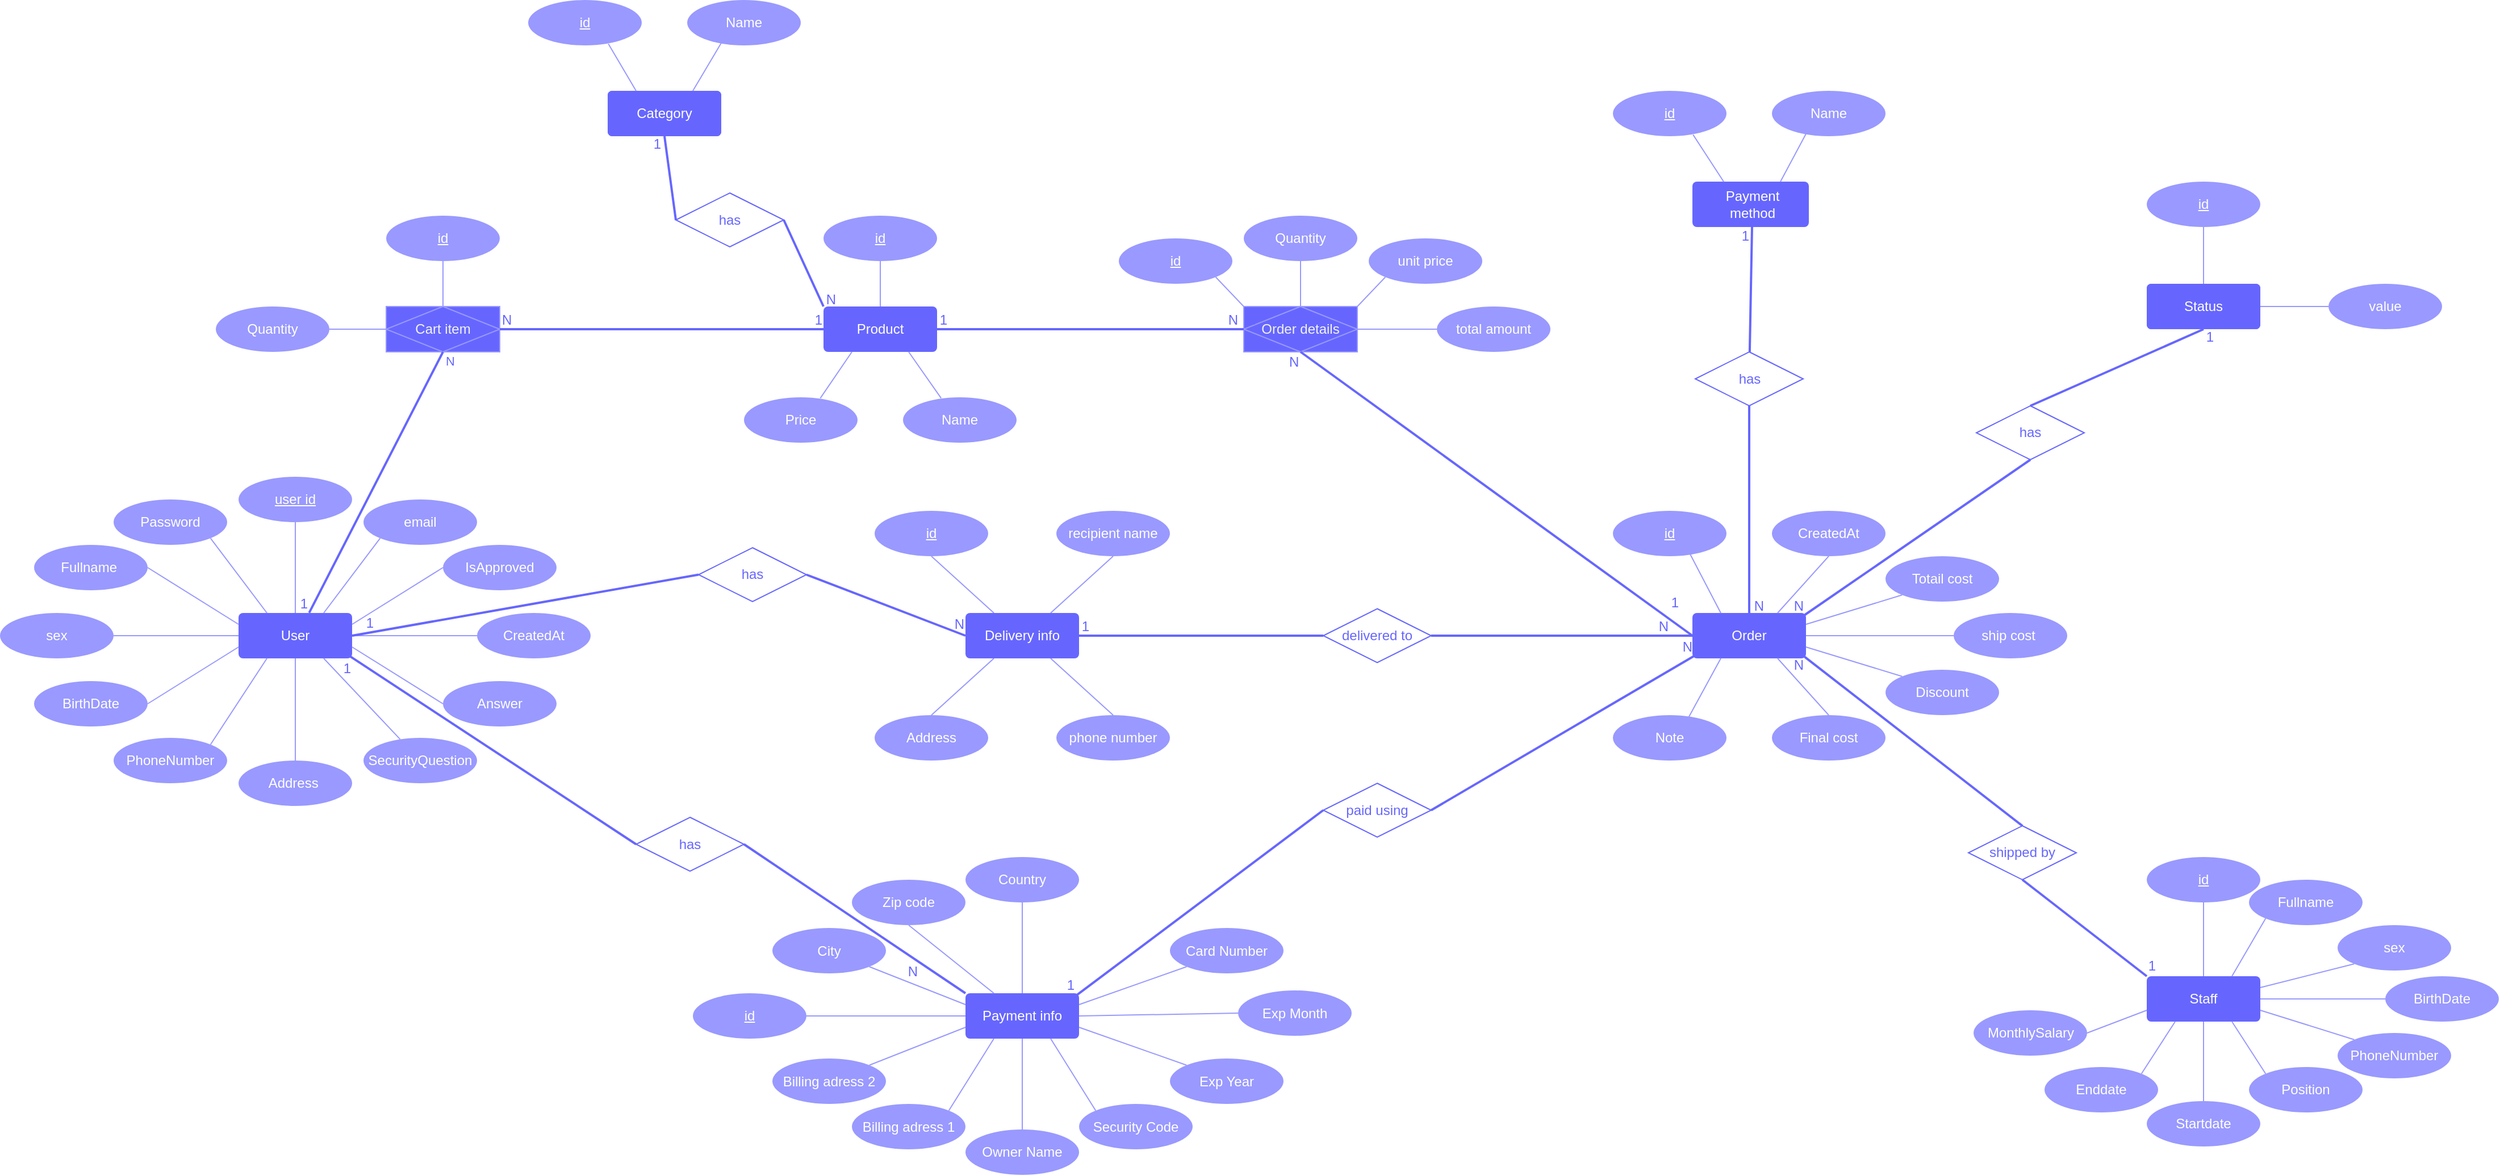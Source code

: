 <mxfile version="24.5.4" type="device">
  <diagram name="Trang-1" id="nbeNxIkKPZL1l8hbyxrk">
    <mxGraphModel dx="2295" dy="2040" grid="1" gridSize="10" guides="1" tooltips="1" connect="1" arrows="1" fold="1" page="1" pageScale="1" pageWidth="827" pageHeight="1169" math="0" shadow="0">
      <root>
        <mxCell id="0" />
        <mxCell id="1" parent="0" />
        <mxCell id="r9IzJmFW5y46hCvMNoL_-2" value="User" style="rounded=1;arcSize=10;whiteSpace=wrap;html=1;align=center;fillColor=#6666FF;fontColor=#ffffff;strokeColor=none;fillStyle=solid;" parent="1" vertex="1">
          <mxGeometry x="170" y="330" width="100" height="40" as="geometry" />
        </mxCell>
        <mxCell id="r9IzJmFW5y46hCvMNoL_-3" value="email" style="ellipse;whiteSpace=wrap;html=1;align=center;fillColor=#9999ff;fontColor=#ffffff;strokeColor=none;fillStyle=solid;" parent="1" vertex="1">
          <mxGeometry x="280" y="230" width="100" height="40" as="geometry" />
        </mxCell>
        <mxCell id="r9IzJmFW5y46hCvMNoL_-4" value="user id" style="ellipse;whiteSpace=wrap;html=1;align=center;fontStyle=4;fillColor=#9999ff;strokeColor=none;fillStyle=solid;fontColor=#FFFFFF;horizontal=1;dashed=1;dashPattern=12 12;" parent="1" vertex="1">
          <mxGeometry x="170" y="210" width="100" height="40" as="geometry" />
        </mxCell>
        <mxCell id="r9IzJmFW5y46hCvMNoL_-5" value="Fullname&amp;nbsp;" style="ellipse;whiteSpace=wrap;html=1;align=center;fillColor=#9999ff;strokeColor=none;fillStyle=solid;fontColor=#FFFFFF;" parent="1" vertex="1">
          <mxGeometry x="-10" y="270" width="100" height="40" as="geometry" />
        </mxCell>
        <mxCell id="r9IzJmFW5y46hCvMNoL_-6" value="SecurityQuestion" style="ellipse;whiteSpace=wrap;html=1;align=center;fillColor=#9999ff;strokeColor=none;fillStyle=solid;fontColor=#FFFFFF;" parent="1" vertex="1">
          <mxGeometry x="280" y="440" width="100" height="40" as="geometry" />
        </mxCell>
        <mxCell id="r9IzJmFW5y46hCvMNoL_-7" value="Address&amp;nbsp;" style="ellipse;whiteSpace=wrap;html=1;align=center;fillColor=#9999ff;strokeColor=none;fillStyle=solid;fontColor=#FFFFFF;" parent="1" vertex="1">
          <mxGeometry x="170" y="460" width="100" height="40" as="geometry" />
        </mxCell>
        <mxCell id="r9IzJmFW5y46hCvMNoL_-8" value="PhoneNumber" style="ellipse;whiteSpace=wrap;html=1;align=center;fillColor=#9999ff;strokeColor=none;fillStyle=solid;fontColor=#FFFFFF;" parent="1" vertex="1">
          <mxGeometry x="60" y="440" width="100" height="40" as="geometry" />
        </mxCell>
        <mxCell id="r9IzJmFW5y46hCvMNoL_-9" value="BirthDate" style="ellipse;whiteSpace=wrap;html=1;align=center;fillColor=#9999ff;strokeColor=none;fillStyle=solid;fontColor=#FFFFFF;" parent="1" vertex="1">
          <mxGeometry x="-10" y="390" width="100" height="40" as="geometry" />
        </mxCell>
        <mxCell id="r9IzJmFW5y46hCvMNoL_-10" value="sex" style="ellipse;whiteSpace=wrap;html=1;align=center;fillColor=#9999ff;strokeColor=none;fillStyle=solid;fontColor=#FFFFFF;" parent="1" vertex="1">
          <mxGeometry x="-40" y="330" width="100" height="40" as="geometry" />
        </mxCell>
        <mxCell id="r9IzJmFW5y46hCvMNoL_-11" value="Password" style="ellipse;whiteSpace=wrap;html=1;align=center;fillColor=#9999ff;strokeColor=none;fillStyle=solid;fontColor=#FFFFFF;" parent="1" vertex="1">
          <mxGeometry x="60" y="230" width="100" height="40" as="geometry" />
        </mxCell>
        <mxCell id="r9IzJmFW5y46hCvMNoL_-14" value="CreatedAt" style="ellipse;whiteSpace=wrap;html=1;align=center;fillColor=#9999ff;strokeColor=none;fillStyle=solid;fontColor=#FFFFFF;" parent="1" vertex="1">
          <mxGeometry x="380" y="330" width="100" height="40" as="geometry" />
        </mxCell>
        <mxCell id="r9IzJmFW5y46hCvMNoL_-15" value="Answer" style="ellipse;whiteSpace=wrap;html=1;align=center;fillColor=#9999ff;strokeColor=none;fillStyle=solid;fontColor=#FFFFFF;" parent="1" vertex="1">
          <mxGeometry x="350" y="390" width="100" height="40" as="geometry" />
        </mxCell>
        <mxCell id="r9IzJmFW5y46hCvMNoL_-16" value="IsApproved" style="ellipse;whiteSpace=wrap;html=1;align=center;fillColor=#9999ff;strokeColor=none;fillStyle=solid;fontColor=#FFFFFF;" parent="1" vertex="1">
          <mxGeometry x="350" y="270" width="100" height="40" as="geometry" />
        </mxCell>
        <mxCell id="r9IzJmFW5y46hCvMNoL_-26" value="" style="endArrow=none;html=1;rounded=0;entryX=0.5;entryY=1;entryDx=0;entryDy=0;exitX=0.5;exitY=0;exitDx=0;exitDy=0;strokeColor=#9999ff;" parent="1" source="r9IzJmFW5y46hCvMNoL_-2" target="r9IzJmFW5y46hCvMNoL_-4" edge="1">
          <mxGeometry relative="1" as="geometry">
            <mxPoint x="330" y="420" as="sourcePoint" />
            <mxPoint x="490" y="420" as="targetPoint" />
          </mxGeometry>
        </mxCell>
        <mxCell id="r9IzJmFW5y46hCvMNoL_-27" value="" style="endArrow=none;html=1;rounded=0;entryX=0;entryY=1;entryDx=0;entryDy=0;exitX=0.75;exitY=0;exitDx=0;exitDy=0;strokeColor=#9999ff;" parent="1" source="r9IzJmFW5y46hCvMNoL_-2" target="r9IzJmFW5y46hCvMNoL_-3" edge="1">
          <mxGeometry relative="1" as="geometry">
            <mxPoint x="250" y="330" as="sourcePoint" />
            <mxPoint x="230" y="260" as="targetPoint" />
          </mxGeometry>
        </mxCell>
        <mxCell id="r9IzJmFW5y46hCvMNoL_-28" value="" style="endArrow=none;html=1;rounded=0;entryX=0;entryY=0.5;entryDx=0;entryDy=0;exitX=1;exitY=0.25;exitDx=0;exitDy=0;strokeColor=#9999ff;" parent="1" source="r9IzJmFW5y46hCvMNoL_-2" target="r9IzJmFW5y46hCvMNoL_-16" edge="1">
          <mxGeometry relative="1" as="geometry">
            <mxPoint x="240" y="350" as="sourcePoint" />
            <mxPoint x="240" y="270" as="targetPoint" />
          </mxGeometry>
        </mxCell>
        <mxCell id="r9IzJmFW5y46hCvMNoL_-29" value="" style="endArrow=none;html=1;rounded=0;entryX=0;entryY=0.5;entryDx=0;entryDy=0;exitX=1;exitY=0.5;exitDx=0;exitDy=0;strokeColor=#9999ff;" parent="1" source="r9IzJmFW5y46hCvMNoL_-2" target="r9IzJmFW5y46hCvMNoL_-14" edge="1">
          <mxGeometry relative="1" as="geometry">
            <mxPoint x="250" y="360" as="sourcePoint" />
            <mxPoint x="250" y="280" as="targetPoint" />
          </mxGeometry>
        </mxCell>
        <mxCell id="r9IzJmFW5y46hCvMNoL_-30" value="" style="endArrow=none;html=1;rounded=0;entryX=0;entryY=0.5;entryDx=0;entryDy=0;exitX=1;exitY=0.75;exitDx=0;exitDy=0;strokeColor=#9999ff;" parent="1" source="r9IzJmFW5y46hCvMNoL_-2" target="r9IzJmFW5y46hCvMNoL_-15" edge="1">
          <mxGeometry relative="1" as="geometry">
            <mxPoint x="260" y="370" as="sourcePoint" />
            <mxPoint x="260" y="290" as="targetPoint" />
          </mxGeometry>
        </mxCell>
        <mxCell id="r9IzJmFW5y46hCvMNoL_-31" value="" style="endArrow=none;html=1;rounded=0;exitX=0.75;exitY=1;exitDx=0;exitDy=0;strokeColor=#9999ff;" parent="1" source="r9IzJmFW5y46hCvMNoL_-2" target="r9IzJmFW5y46hCvMNoL_-6" edge="1">
          <mxGeometry relative="1" as="geometry">
            <mxPoint x="256" y="374" as="sourcePoint" />
            <mxPoint x="270" y="300" as="targetPoint" />
          </mxGeometry>
        </mxCell>
        <mxCell id="r9IzJmFW5y46hCvMNoL_-32" value="" style="endArrow=none;html=1;rounded=0;entryX=0.5;entryY=1;entryDx=0;entryDy=0;exitX=0.5;exitY=0;exitDx=0;exitDy=0;strokeColor=#9999ff;" parent="1" source="r9IzJmFW5y46hCvMNoL_-7" target="r9IzJmFW5y46hCvMNoL_-2" edge="1">
          <mxGeometry relative="1" as="geometry">
            <mxPoint x="280" y="390" as="sourcePoint" />
            <mxPoint x="280" y="310" as="targetPoint" />
          </mxGeometry>
        </mxCell>
        <mxCell id="r9IzJmFW5y46hCvMNoL_-33" value="" style="endArrow=none;html=1;rounded=0;entryX=0.25;entryY=1;entryDx=0;entryDy=0;exitX=1;exitY=0;exitDx=0;exitDy=0;strokeColor=#9999ff;" parent="1" source="r9IzJmFW5y46hCvMNoL_-8" target="r9IzJmFW5y46hCvMNoL_-2" edge="1">
          <mxGeometry relative="1" as="geometry">
            <mxPoint x="290" y="400" as="sourcePoint" />
            <mxPoint x="290" y="320" as="targetPoint" />
          </mxGeometry>
        </mxCell>
        <mxCell id="r9IzJmFW5y46hCvMNoL_-34" value="" style="endArrow=none;html=1;rounded=0;entryX=1;entryY=1;entryDx=0;entryDy=0;exitX=0.25;exitY=0;exitDx=0;exitDy=0;strokeColor=#9999ff;" parent="1" source="r9IzJmFW5y46hCvMNoL_-2" target="r9IzJmFW5y46hCvMNoL_-11" edge="1">
          <mxGeometry relative="1" as="geometry">
            <mxPoint x="300" y="410" as="sourcePoint" />
            <mxPoint x="300" y="330" as="targetPoint" />
          </mxGeometry>
        </mxCell>
        <mxCell id="r9IzJmFW5y46hCvMNoL_-35" value="" style="endArrow=none;html=1;rounded=0;entryX=1;entryY=0.5;entryDx=0;entryDy=0;exitX=0;exitY=0.5;exitDx=0;exitDy=0;strokeColor=#9999ff;" parent="1" source="r9IzJmFW5y46hCvMNoL_-2" target="r9IzJmFW5y46hCvMNoL_-10" edge="1">
          <mxGeometry relative="1" as="geometry">
            <mxPoint x="310" y="420" as="sourcePoint" />
            <mxPoint x="310" y="340" as="targetPoint" />
          </mxGeometry>
        </mxCell>
        <mxCell id="r9IzJmFW5y46hCvMNoL_-36" value="" style="endArrow=none;html=1;rounded=0;entryX=1;entryY=0.5;entryDx=0;entryDy=0;exitX=0;exitY=0.25;exitDx=0;exitDy=0;strokeColor=#9999ff;" parent="1" source="r9IzJmFW5y46hCvMNoL_-2" target="r9IzJmFW5y46hCvMNoL_-5" edge="1">
          <mxGeometry relative="1" as="geometry">
            <mxPoint x="320" y="430" as="sourcePoint" />
            <mxPoint x="320" y="350" as="targetPoint" />
          </mxGeometry>
        </mxCell>
        <mxCell id="r9IzJmFW5y46hCvMNoL_-37" value="" style="endArrow=none;html=1;rounded=0;entryX=1;entryY=0.5;entryDx=0;entryDy=0;exitX=0;exitY=0.75;exitDx=0;exitDy=0;strokeColor=#9999ff;" parent="1" source="r9IzJmFW5y46hCvMNoL_-2" target="r9IzJmFW5y46hCvMNoL_-9" edge="1">
          <mxGeometry relative="1" as="geometry">
            <mxPoint x="330" y="440" as="sourcePoint" />
            <mxPoint x="330" y="360" as="targetPoint" />
          </mxGeometry>
        </mxCell>
        <mxCell id="r9IzJmFW5y46hCvMNoL_-39" value="Cart item" style="shape=associativeEntity;whiteSpace=wrap;html=1;align=center;strokeColor=#9999ff;fillColor=#6666ff;fontColor=#f1f3f4;fillStyle=solid;" parent="1" vertex="1">
          <mxGeometry x="300" y="60" width="100" height="40" as="geometry" />
        </mxCell>
        <mxCell id="r9IzJmFW5y46hCvMNoL_-40" value="" style="endArrow=none;html=1;rounded=0;entryX=0.622;entryY=-0.004;entryDx=0;entryDy=0;entryPerimeter=0;exitX=0.5;exitY=1;exitDx=0;exitDy=0;strokeWidth=2;strokeColor=#6666ff;" parent="1" source="r9IzJmFW5y46hCvMNoL_-39" target="r9IzJmFW5y46hCvMNoL_-2" edge="1">
          <mxGeometry relative="1" as="geometry">
            <mxPoint x="250" y="260" as="sourcePoint" />
            <mxPoint x="410" y="260" as="targetPoint" />
          </mxGeometry>
        </mxCell>
        <mxCell id="r9IzJmFW5y46hCvMNoL_-41" value="1" style="resizable=0;html=1;whiteSpace=wrap;align=right;verticalAlign=bottom;fontColor=#6666ff;" parent="r9IzJmFW5y46hCvMNoL_-40" connectable="0" vertex="1">
          <mxGeometry x="1" relative="1" as="geometry" />
        </mxCell>
        <mxCell id="r9IzJmFW5y46hCvMNoL_-47" value="N" style="edgeLabel;html=1;align=center;verticalAlign=middle;resizable=0;points=[];fontColor=#6666ff;" parent="r9IzJmFW5y46hCvMNoL_-40" vertex="1" connectable="0">
          <mxGeometry x="-0.874" y="-2" relative="1" as="geometry">
            <mxPoint x="15" y="-6" as="offset" />
          </mxGeometry>
        </mxCell>
        <mxCell id="r9IzJmFW5y46hCvMNoL_-42" value="id" style="ellipse;whiteSpace=wrap;html=1;align=center;fontStyle=4;strokeColor=none;fillColor=#9999ff;fontColor=#FFFFFF;" parent="1" vertex="1">
          <mxGeometry x="300" y="-20" width="100" height="40" as="geometry" />
        </mxCell>
        <mxCell id="r9IzJmFW5y46hCvMNoL_-43" value="Quantity" style="ellipse;whiteSpace=wrap;html=1;align=center;fillColor=#9999ff;strokeColor=none;fontColor=#FFFFFF;" parent="1" vertex="1">
          <mxGeometry x="150" y="60" width="100" height="40" as="geometry" />
        </mxCell>
        <mxCell id="r9IzJmFW5y46hCvMNoL_-44" value="" style="endArrow=none;html=1;rounded=0;entryX=0.5;entryY=1;entryDx=0;entryDy=0;exitX=0.5;exitY=0;exitDx=0;exitDy=0;strokeColor=#9999ff;" parent="1" source="r9IzJmFW5y46hCvMNoL_-39" target="r9IzJmFW5y46hCvMNoL_-42" edge="1">
          <mxGeometry relative="1" as="geometry">
            <mxPoint x="220" y="150" as="sourcePoint" />
            <mxPoint x="380" y="150" as="targetPoint" />
          </mxGeometry>
        </mxCell>
        <mxCell id="r9IzJmFW5y46hCvMNoL_-45" value="" style="endArrow=none;html=1;rounded=0;entryX=1;entryY=0.5;entryDx=0;entryDy=0;exitX=0;exitY=0.5;exitDx=0;exitDy=0;strokeColor=#9999ff;" parent="1" source="r9IzJmFW5y46hCvMNoL_-39" target="r9IzJmFW5y46hCvMNoL_-43" edge="1">
          <mxGeometry relative="1" as="geometry">
            <mxPoint x="360" y="70" as="sourcePoint" />
            <mxPoint x="360" y="30" as="targetPoint" />
          </mxGeometry>
        </mxCell>
        <mxCell id="r9IzJmFW5y46hCvMNoL_-46" value="Product" style="rounded=1;arcSize=10;whiteSpace=wrap;html=1;align=center;strokeColor=none;fillColor=#6666ff;fontColor=#ffffff;" parent="1" vertex="1">
          <mxGeometry x="685" y="60" width="100" height="40" as="geometry" />
        </mxCell>
        <mxCell id="r9IzJmFW5y46hCvMNoL_-48" value="" style="endArrow=none;html=1;rounded=0;exitX=1;exitY=0.5;exitDx=0;exitDy=0;entryX=0;entryY=0.5;entryDx=0;entryDy=0;strokeWidth=2;strokeColor=#6666ff;" parent="1" source="r9IzJmFW5y46hCvMNoL_-39" target="r9IzJmFW5y46hCvMNoL_-46" edge="1">
          <mxGeometry relative="1" as="geometry">
            <mxPoint x="665" y="210" as="sourcePoint" />
            <mxPoint x="825" y="210" as="targetPoint" />
          </mxGeometry>
        </mxCell>
        <mxCell id="r9IzJmFW5y46hCvMNoL_-49" value="N" style="resizable=0;html=1;whiteSpace=wrap;align=left;verticalAlign=bottom;fontColor=#6666ff;" parent="r9IzJmFW5y46hCvMNoL_-48" connectable="0" vertex="1">
          <mxGeometry x="-1" relative="1" as="geometry" />
        </mxCell>
        <mxCell id="r9IzJmFW5y46hCvMNoL_-50" value="1" style="resizable=0;html=1;whiteSpace=wrap;align=right;verticalAlign=bottom;fontColor=#6666ff;" parent="r9IzJmFW5y46hCvMNoL_-48" connectable="0" vertex="1">
          <mxGeometry x="1" relative="1" as="geometry" />
        </mxCell>
        <mxCell id="r9IzJmFW5y46hCvMNoL_-51" value="id" style="ellipse;whiteSpace=wrap;html=1;align=center;fontStyle=4;strokeColor=none;fillColor=#9999ff;fontColor=#FFFFFF;" parent="1" vertex="1">
          <mxGeometry x="685" y="-20" width="100" height="40" as="geometry" />
        </mxCell>
        <mxCell id="r9IzJmFW5y46hCvMNoL_-52" value="Name" style="ellipse;whiteSpace=wrap;html=1;align=center;fillColor=#9999ff;strokeColor=none;fillStyle=solid;fontColor=#FFFFFF;" parent="1" vertex="1">
          <mxGeometry x="755" y="140" width="100" height="40" as="geometry" />
        </mxCell>
        <mxCell id="r9IzJmFW5y46hCvMNoL_-53" value="Price" style="ellipse;whiteSpace=wrap;html=1;align=center;fillColor=#9999ff;strokeColor=none;fillStyle=solid;fontColor=#FFFFFF;" parent="1" vertex="1">
          <mxGeometry x="615" y="140" width="100" height="40" as="geometry" />
        </mxCell>
        <mxCell id="r9IzJmFW5y46hCvMNoL_-54" value="" style="endArrow=none;html=1;rounded=0;entryX=0.5;entryY=1;entryDx=0;entryDy=0;exitX=0.5;exitY=0;exitDx=0;exitDy=0;strokeColor=#9999ff;" parent="1" source="r9IzJmFW5y46hCvMNoL_-46" target="r9IzJmFW5y46hCvMNoL_-51" edge="1">
          <mxGeometry relative="1" as="geometry">
            <mxPoint x="405" y="70" as="sourcePoint" />
            <mxPoint x="405" y="30" as="targetPoint" />
          </mxGeometry>
        </mxCell>
        <mxCell id="r9IzJmFW5y46hCvMNoL_-55" value="" style="endArrow=none;html=1;rounded=0;entryX=0.25;entryY=1;entryDx=0;entryDy=0;exitX=0.672;exitY=0.02;exitDx=0;exitDy=0;exitPerimeter=0;strokeColor=#9999ff;" parent="1" source="r9IzJmFW5y46hCvMNoL_-53" target="r9IzJmFW5y46hCvMNoL_-46" edge="1">
          <mxGeometry relative="1" as="geometry">
            <mxPoint x="745" y="70" as="sourcePoint" />
            <mxPoint x="745" y="30" as="targetPoint" />
          </mxGeometry>
        </mxCell>
        <mxCell id="r9IzJmFW5y46hCvMNoL_-56" value="" style="endArrow=none;html=1;rounded=0;entryX=0.75;entryY=1;entryDx=0;entryDy=0;exitX=0.336;exitY=0.02;exitDx=0;exitDy=0;exitPerimeter=0;strokeColor=#9999ff;" parent="1" source="r9IzJmFW5y46hCvMNoL_-52" target="r9IzJmFW5y46hCvMNoL_-46" edge="1">
          <mxGeometry relative="1" as="geometry">
            <mxPoint x="755" y="80" as="sourcePoint" />
            <mxPoint x="755" y="40" as="targetPoint" />
          </mxGeometry>
        </mxCell>
        <mxCell id="r9IzJmFW5y46hCvMNoL_-57" value="Category" style="rounded=1;arcSize=10;whiteSpace=wrap;html=1;align=center;strokeColor=none;fillColor=#6666ff;fontColor=#ffffff;" parent="1" vertex="1">
          <mxGeometry x="495" y="-130" width="100" height="40" as="geometry" />
        </mxCell>
        <mxCell id="r9IzJmFW5y46hCvMNoL_-60" value="Category" style="rounded=1;arcSize=10;whiteSpace=wrap;html=1;align=center;strokeColor=none;fillColor=#6666ff;fontColor=#ffffff;" parent="1" vertex="1">
          <mxGeometry x="495" y="-130" width="100" height="40" as="geometry" />
        </mxCell>
        <mxCell id="r9IzJmFW5y46hCvMNoL_-62" value="Name" style="ellipse;whiteSpace=wrap;html=1;align=center;fillColor=#9999ff;strokeColor=none;fillStyle=solid;fontColor=#FFFFFF;" parent="1" vertex="1">
          <mxGeometry x="565" y="-210" width="100" height="40" as="geometry" />
        </mxCell>
        <mxCell id="r9IzJmFW5y46hCvMNoL_-63" value="id" style="ellipse;whiteSpace=wrap;html=1;align=center;fontStyle=4;strokeColor=none;fillColor=#9999ff;fontColor=#FFFFFF;" parent="1" vertex="1">
          <mxGeometry x="425" y="-210" width="100" height="40" as="geometry" />
        </mxCell>
        <mxCell id="r9IzJmFW5y46hCvMNoL_-64" value="" style="endArrow=none;html=1;rounded=0;entryX=0.302;entryY=0.938;entryDx=0;entryDy=0;exitX=0.75;exitY=0;exitDx=0;exitDy=0;entryPerimeter=0;strokeColor=#9999ff;" parent="1" source="r9IzJmFW5y46hCvMNoL_-60" target="r9IzJmFW5y46hCvMNoL_-62" edge="1">
          <mxGeometry relative="1" as="geometry">
            <mxPoint x="725" y="30" as="sourcePoint" />
            <mxPoint x="725" y="-10" as="targetPoint" />
          </mxGeometry>
        </mxCell>
        <mxCell id="r9IzJmFW5y46hCvMNoL_-65" value="" style="endArrow=none;html=1;rounded=0;entryX=0.706;entryY=0.967;entryDx=0;entryDy=0;exitX=0.25;exitY=0;exitDx=0;exitDy=0;entryPerimeter=0;strokeColor=#9999ff;" parent="1" source="r9IzJmFW5y46hCvMNoL_-60" target="r9IzJmFW5y46hCvMNoL_-63" edge="1">
          <mxGeometry relative="1" as="geometry">
            <mxPoint x="580" y="-120" as="sourcePoint" />
            <mxPoint x="605" y="-162" as="targetPoint" />
          </mxGeometry>
        </mxCell>
        <mxCell id="r9IzJmFW5y46hCvMNoL_-69" value="has" style="shape=rhombus;perimeter=rhombusPerimeter;whiteSpace=wrap;html=1;align=center;fillColor=none;strokeColor=#6666ff;fontColor=#6666ff;" parent="1" vertex="1">
          <mxGeometry x="555" y="-40" width="95" height="47.5" as="geometry" />
        </mxCell>
        <mxCell id="r9IzJmFW5y46hCvMNoL_-70" value="" style="endArrow=none;html=1;rounded=0;entryX=0.5;entryY=1;entryDx=0;entryDy=0;exitX=0;exitY=0.5;exitDx=0;exitDy=0;strokeWidth=2;strokeColor=#6666ff;" parent="1" source="r9IzJmFW5y46hCvMNoL_-69" target="r9IzJmFW5y46hCvMNoL_-60" edge="1">
          <mxGeometry relative="1" as="geometry">
            <mxPoint x="665" as="sourcePoint" />
            <mxPoint x="825" as="targetPoint" />
          </mxGeometry>
        </mxCell>
        <mxCell id="r9IzJmFW5y46hCvMNoL_-71" value="1" style="resizable=0;html=1;whiteSpace=wrap;align=right;verticalAlign=bottom;fontColor=#6666ff;" parent="r9IzJmFW5y46hCvMNoL_-70" connectable="0" vertex="1">
          <mxGeometry x="1" relative="1" as="geometry">
            <mxPoint x="-1" y="16" as="offset" />
          </mxGeometry>
        </mxCell>
        <mxCell id="r9IzJmFW5y46hCvMNoL_-72" value="" style="endArrow=none;html=1;rounded=0;entryX=0;entryY=0;entryDx=0;entryDy=0;exitX=1;exitY=0.5;exitDx=0;exitDy=0;strokeWidth=2;strokeColor=#6666ff;" parent="1" source="r9IzJmFW5y46hCvMNoL_-69" target="r9IzJmFW5y46hCvMNoL_-46" edge="1">
          <mxGeometry relative="1" as="geometry">
            <mxPoint x="565" y="-6" as="sourcePoint" />
            <mxPoint x="555" y="-80" as="targetPoint" />
          </mxGeometry>
        </mxCell>
        <mxCell id="r9IzJmFW5y46hCvMNoL_-73" value="N" style="resizable=0;html=1;whiteSpace=wrap;align=right;verticalAlign=bottom;fontColor=#6666ff;" parent="r9IzJmFW5y46hCvMNoL_-72" connectable="0" vertex="1">
          <mxGeometry x="1" relative="1" as="geometry">
            <mxPoint x="12" y="2" as="offset" />
          </mxGeometry>
        </mxCell>
        <mxCell id="r9IzJmFW5y46hCvMNoL_-74" value="Order details" style="shape=associativeEntity;whiteSpace=wrap;html=1;align=center;strokeColor=#9999ff;fillColor=#6666ff;fontColor=#f1f3f4;fillStyle=solid;" parent="1" vertex="1">
          <mxGeometry x="1055" y="60" width="100" height="40" as="geometry" />
        </mxCell>
        <mxCell id="r9IzJmFW5y46hCvMNoL_-75" value="id" style="ellipse;whiteSpace=wrap;html=1;align=center;fontStyle=4;strokeColor=none;fillColor=#9999ff;fontColor=#FFFFFF;" parent="1" vertex="1">
          <mxGeometry x="945" width="100" height="40" as="geometry" />
        </mxCell>
        <mxCell id="r9IzJmFW5y46hCvMNoL_-76" value="Quantity" style="ellipse;whiteSpace=wrap;html=1;align=center;fillColor=#9999ff;strokeColor=none;fontColor=#FFFFFF;" parent="1" vertex="1">
          <mxGeometry x="1055" y="-20" width="100" height="40" as="geometry" />
        </mxCell>
        <mxCell id="r9IzJmFW5y46hCvMNoL_-77" value="unit price" style="ellipse;whiteSpace=wrap;html=1;align=center;fillColor=#9999ff;strokeColor=none;fontColor=#FFFFFF;" parent="1" vertex="1">
          <mxGeometry x="1165" width="100" height="40" as="geometry" />
        </mxCell>
        <mxCell id="r9IzJmFW5y46hCvMNoL_-78" value="total amount" style="ellipse;whiteSpace=wrap;html=1;align=center;fillColor=#9999ff;strokeColor=none;fontColor=#FFFFFF;" parent="1" vertex="1">
          <mxGeometry x="1225" y="60" width="100" height="40" as="geometry" />
        </mxCell>
        <mxCell id="r9IzJmFW5y46hCvMNoL_-80" value="" style="endArrow=none;html=1;rounded=0;entryX=1;entryY=1;entryDx=0;entryDy=0;exitX=0;exitY=0;exitDx=0;exitDy=0;strokeColor=#9999ff;" parent="1" source="r9IzJmFW5y46hCvMNoL_-74" target="r9IzJmFW5y46hCvMNoL_-75" edge="1">
          <mxGeometry relative="1" as="geometry">
            <mxPoint x="745" y="70" as="sourcePoint" />
            <mxPoint x="745" y="30" as="targetPoint" />
          </mxGeometry>
        </mxCell>
        <mxCell id="r9IzJmFW5y46hCvMNoL_-81" value="" style="endArrow=none;html=1;rounded=0;entryX=0.5;entryY=1;entryDx=0;entryDy=0;exitX=0.5;exitY=0;exitDx=0;exitDy=0;strokeColor=#9999ff;" parent="1" source="r9IzJmFW5y46hCvMNoL_-74" target="r9IzJmFW5y46hCvMNoL_-76" edge="1">
          <mxGeometry relative="1" as="geometry">
            <mxPoint x="755" y="80" as="sourcePoint" />
            <mxPoint x="755" y="40" as="targetPoint" />
          </mxGeometry>
        </mxCell>
        <mxCell id="r9IzJmFW5y46hCvMNoL_-82" value="" style="endArrow=none;html=1;rounded=0;entryX=0;entryY=1;entryDx=0;entryDy=0;exitX=1;exitY=0;exitDx=0;exitDy=0;strokeColor=#9999ff;" parent="1" source="r9IzJmFW5y46hCvMNoL_-74" target="r9IzJmFW5y46hCvMNoL_-77" edge="1">
          <mxGeometry relative="1" as="geometry">
            <mxPoint x="765" y="90" as="sourcePoint" />
            <mxPoint x="765" y="50" as="targetPoint" />
          </mxGeometry>
        </mxCell>
        <mxCell id="r9IzJmFW5y46hCvMNoL_-83" value="" style="endArrow=none;html=1;rounded=0;entryX=0;entryY=0.5;entryDx=0;entryDy=0;exitX=1;exitY=0.5;exitDx=0;exitDy=0;strokeColor=#9999ff;" parent="1" source="r9IzJmFW5y46hCvMNoL_-74" target="r9IzJmFW5y46hCvMNoL_-78" edge="1">
          <mxGeometry relative="1" as="geometry">
            <mxPoint x="1165" y="70" as="sourcePoint" />
            <mxPoint x="1190" y="44" as="targetPoint" />
          </mxGeometry>
        </mxCell>
        <mxCell id="r9IzJmFW5y46hCvMNoL_-86" value="" style="endArrow=none;html=1;rounded=0;exitX=0;exitY=0.5;exitDx=0;exitDy=0;entryX=1;entryY=0.5;entryDx=0;entryDy=0;strokeWidth=2;strokeColor=#6666ff;" parent="1" source="r9IzJmFW5y46hCvMNoL_-74" target="r9IzJmFW5y46hCvMNoL_-46" edge="1">
          <mxGeometry relative="1" as="geometry">
            <mxPoint x="455" y="90" as="sourcePoint" />
            <mxPoint x="695" y="90" as="targetPoint" />
          </mxGeometry>
        </mxCell>
        <mxCell id="r9IzJmFW5y46hCvMNoL_-87" value="N" style="resizable=0;html=1;whiteSpace=wrap;align=left;verticalAlign=bottom;fontColor=#6666ff;" parent="r9IzJmFW5y46hCvMNoL_-86" connectable="0" vertex="1">
          <mxGeometry x="-1" relative="1" as="geometry" />
        </mxCell>
        <mxCell id="r9IzJmFW5y46hCvMNoL_-88" value="1" style="resizable=0;html=1;whiteSpace=wrap;align=right;verticalAlign=bottom;fontColor=#6666ff;" parent="r9IzJmFW5y46hCvMNoL_-86" connectable="0" vertex="1">
          <mxGeometry x="1" relative="1" as="geometry" />
        </mxCell>
        <mxCell id="r9IzJmFW5y46hCvMNoL_-90" value="1" style="resizable=0;html=1;whiteSpace=wrap;align=right;verticalAlign=bottom;fontColor=#6666ff;" parent="1" connectable="0" vertex="1">
          <mxGeometry x="695" y="90" as="geometry" />
        </mxCell>
        <mxCell id="r9IzJmFW5y46hCvMNoL_-91" value="1" style="resizable=0;html=1;whiteSpace=wrap;align=right;verticalAlign=bottom;fontColor=#6666ff;" parent="1" connectable="0" vertex="1">
          <mxGeometry x="795" y="80" as="geometry" />
        </mxCell>
        <mxCell id="r9IzJmFW5y46hCvMNoL_-92" value="N" style="resizable=0;html=1;whiteSpace=wrap;align=right;verticalAlign=bottom;fontColor=#6666ff;" parent="1" connectable="0" vertex="1">
          <mxGeometry x="710.998" y="78.002" as="geometry">
            <mxPoint x="341" y="2" as="offset" />
          </mxGeometry>
        </mxCell>
        <mxCell id="r9IzJmFW5y46hCvMNoL_-93" value="Order" style="rounded=1;arcSize=10;whiteSpace=wrap;html=1;align=center;strokeColor=none;fillColor=#6666ff;fontColor=#ffffff;" parent="1" vertex="1">
          <mxGeometry x="1450" y="330" width="100" height="40" as="geometry" />
        </mxCell>
        <mxCell id="r9IzJmFW5y46hCvMNoL_-94" value="id" style="ellipse;whiteSpace=wrap;html=1;align=center;fontStyle=4;strokeColor=none;fillColor=#9999ff;fontColor=#FFFFFF;" parent="1" vertex="1">
          <mxGeometry x="1380" y="240" width="100" height="40" as="geometry" />
        </mxCell>
        <mxCell id="r9IzJmFW5y46hCvMNoL_-95" value="CreatedAt" style="ellipse;whiteSpace=wrap;html=1;align=center;fillColor=#9999ff;strokeColor=none;fillStyle=solid;fontColor=#FFFFFF;" parent="1" vertex="1">
          <mxGeometry x="1520" y="240" width="100" height="40" as="geometry" />
        </mxCell>
        <mxCell id="r9IzJmFW5y46hCvMNoL_-96" value="ship cost&amp;nbsp;" style="ellipse;whiteSpace=wrap;html=1;align=center;fillColor=#9999ff;strokeColor=none;fillStyle=solid;fontColor=#FFFFFF;" parent="1" vertex="1">
          <mxGeometry x="1680" y="330" width="100" height="40" as="geometry" />
        </mxCell>
        <mxCell id="r9IzJmFW5y46hCvMNoL_-97" value="Totail cost" style="ellipse;whiteSpace=wrap;html=1;align=center;fillColor=#9999ff;strokeColor=none;fillStyle=solid;fontColor=#FFFFFF;" parent="1" vertex="1">
          <mxGeometry x="1620" y="280" width="100" height="40" as="geometry" />
        </mxCell>
        <mxCell id="r9IzJmFW5y46hCvMNoL_-98" value="Discount" style="ellipse;whiteSpace=wrap;html=1;align=center;fillColor=#9999ff;strokeColor=none;fillStyle=solid;fontColor=#FFFFFF;" parent="1" vertex="1">
          <mxGeometry x="1620" y="380" width="100" height="40" as="geometry" />
        </mxCell>
        <mxCell id="r9IzJmFW5y46hCvMNoL_-99" value="Note" style="ellipse;whiteSpace=wrap;html=1;align=center;fillColor=#9999ff;strokeColor=none;fillStyle=solid;fontColor=#FFFFFF;" parent="1" vertex="1">
          <mxGeometry x="1380" y="420" width="100" height="40" as="geometry" />
        </mxCell>
        <mxCell id="r9IzJmFW5y46hCvMNoL_-100" value="Final cost" style="ellipse;whiteSpace=wrap;html=1;align=center;fillColor=#9999ff;strokeColor=none;fillStyle=solid;fontColor=#FFFFFF;" parent="1" vertex="1">
          <mxGeometry x="1520" y="420" width="100" height="40" as="geometry" />
        </mxCell>
        <mxCell id="r9IzJmFW5y46hCvMNoL_-101" value="" style="endArrow=none;html=1;rounded=0;entryX=0.681;entryY=0.96;entryDx=0;entryDy=0;exitX=0.25;exitY=0;exitDx=0;exitDy=0;strokeColor=#9999ff;entryPerimeter=0;" parent="1" source="r9IzJmFW5y46hCvMNoL_-93" target="r9IzJmFW5y46hCvMNoL_-94" edge="1">
          <mxGeometry relative="1" as="geometry">
            <mxPoint x="1160" y="-20" as="sourcePoint" />
            <mxPoint x="1230" y="-20" as="targetPoint" />
          </mxGeometry>
        </mxCell>
        <mxCell id="r9IzJmFW5y46hCvMNoL_-102" value="" style="endArrow=none;html=1;rounded=0;entryX=0.5;entryY=1;entryDx=0;entryDy=0;exitX=0.75;exitY=0;exitDx=0;exitDy=0;strokeColor=#9999ff;" parent="1" source="r9IzJmFW5y46hCvMNoL_-93" target="r9IzJmFW5y46hCvMNoL_-95" edge="1">
          <mxGeometry relative="1" as="geometry">
            <mxPoint x="1485" y="340" as="sourcePoint" />
            <mxPoint x="1448" y="288" as="targetPoint" />
          </mxGeometry>
        </mxCell>
        <mxCell id="r9IzJmFW5y46hCvMNoL_-103" value="" style="endArrow=none;html=1;rounded=0;entryX=0;entryY=1;entryDx=0;entryDy=0;strokeColor=#9999ff;fontStyle=1;exitX=1;exitY=0.25;exitDx=0;exitDy=0;" parent="1" source="r9IzJmFW5y46hCvMNoL_-93" target="r9IzJmFW5y46hCvMNoL_-97" edge="1">
          <mxGeometry relative="1" as="geometry">
            <mxPoint x="1550" y="330" as="sourcePoint" />
            <mxPoint x="1458" y="298" as="targetPoint" />
          </mxGeometry>
        </mxCell>
        <mxCell id="r9IzJmFW5y46hCvMNoL_-104" value="" style="endArrow=none;html=1;rounded=0;entryX=0;entryY=0.5;entryDx=0;entryDy=0;exitX=1;exitY=0.5;exitDx=0;exitDy=0;strokeColor=#9999ff;" parent="1" source="r9IzJmFW5y46hCvMNoL_-93" target="r9IzJmFW5y46hCvMNoL_-96" edge="1">
          <mxGeometry relative="1" as="geometry">
            <mxPoint x="1505" y="360" as="sourcePoint" />
            <mxPoint x="1468" y="308" as="targetPoint" />
          </mxGeometry>
        </mxCell>
        <mxCell id="r9IzJmFW5y46hCvMNoL_-105" value="" style="endArrow=none;html=1;rounded=0;entryX=0;entryY=0;entryDx=0;entryDy=0;strokeColor=#9999ff;fontStyle=1;exitX=1;exitY=0.75;exitDx=0;exitDy=0;" parent="1" source="r9IzJmFW5y46hCvMNoL_-93" target="r9IzJmFW5y46hCvMNoL_-98" edge="1">
          <mxGeometry relative="1" as="geometry">
            <mxPoint x="1560" y="350" as="sourcePoint" />
            <mxPoint x="1645" y="324" as="targetPoint" />
          </mxGeometry>
        </mxCell>
        <mxCell id="r9IzJmFW5y46hCvMNoL_-106" value="" style="endArrow=none;html=1;rounded=0;entryX=0.5;entryY=0;entryDx=0;entryDy=0;strokeColor=#9999ff;fontStyle=1;exitX=0.75;exitY=1;exitDx=0;exitDy=0;" parent="1" source="r9IzJmFW5y46hCvMNoL_-93" target="r9IzJmFW5y46hCvMNoL_-100" edge="1">
          <mxGeometry relative="1" as="geometry">
            <mxPoint x="1570" y="360" as="sourcePoint" />
            <mxPoint x="1655" y="334" as="targetPoint" />
          </mxGeometry>
        </mxCell>
        <mxCell id="r9IzJmFW5y46hCvMNoL_-107" value="" style="endArrow=none;html=1;rounded=0;entryX=0.665;entryY=0.055;entryDx=0;entryDy=0;strokeColor=#9999ff;fontStyle=1;exitX=0.25;exitY=1;exitDx=0;exitDy=0;entryPerimeter=0;" parent="1" source="r9IzJmFW5y46hCvMNoL_-93" target="r9IzJmFW5y46hCvMNoL_-99" edge="1">
          <mxGeometry relative="1" as="geometry">
            <mxPoint x="1580" y="370" as="sourcePoint" />
            <mxPoint x="1665" y="344" as="targetPoint" />
          </mxGeometry>
        </mxCell>
        <mxCell id="r9IzJmFW5y46hCvMNoL_-108" value="" style="endArrow=none;html=1;rounded=0;exitX=0.5;exitY=1;exitDx=0;exitDy=0;entryX=0;entryY=0.5;entryDx=0;entryDy=0;strokeWidth=2;strokeColor=#6666ff;" parent="1" source="r9IzJmFW5y46hCvMNoL_-74" target="r9IzJmFW5y46hCvMNoL_-93" edge="1">
          <mxGeometry relative="1" as="geometry">
            <mxPoint x="1190" y="150" as="sourcePoint" />
            <mxPoint x="920" y="150" as="targetPoint" />
          </mxGeometry>
        </mxCell>
        <mxCell id="r9IzJmFW5y46hCvMNoL_-109" value="N" style="resizable=0;html=1;whiteSpace=wrap;align=left;verticalAlign=bottom;fontColor=#6666ff;" parent="r9IzJmFW5y46hCvMNoL_-108" connectable="0" vertex="1">
          <mxGeometry x="-1" relative="1" as="geometry">
            <mxPoint x="-12" y="17" as="offset" />
          </mxGeometry>
        </mxCell>
        <mxCell id="r9IzJmFW5y46hCvMNoL_-110" value="1" style="resizable=0;html=1;whiteSpace=wrap;align=right;verticalAlign=bottom;fontColor=#6666ff;" parent="r9IzJmFW5y46hCvMNoL_-108" connectable="0" vertex="1">
          <mxGeometry x="1" relative="1" as="geometry">
            <mxPoint x="-10" y="-20" as="offset" />
          </mxGeometry>
        </mxCell>
        <mxCell id="r9IzJmFW5y46hCvMNoL_-111" value="has" style="shape=rhombus;perimeter=rhombusPerimeter;whiteSpace=wrap;html=1;align=center;fillColor=none;strokeColor=#6666ff;fontColor=#6666ff;" parent="1" vertex="1">
          <mxGeometry x="1452.5" y="100" width="95" height="47.5" as="geometry" />
        </mxCell>
        <mxCell id="r9IzJmFW5y46hCvMNoL_-112" value="has" style="shape=rhombus;perimeter=rhombusPerimeter;whiteSpace=wrap;html=1;align=center;fillColor=none;strokeColor=#6666ff;fontColor=#6666ff;" parent="1" vertex="1">
          <mxGeometry x="1700" y="147.5" width="95" height="47.5" as="geometry" />
        </mxCell>
        <mxCell id="r9IzJmFW5y46hCvMNoL_-113" value="Category" style="rounded=1;arcSize=10;whiteSpace=wrap;html=1;align=center;strokeColor=none;fillColor=#6666ff;fontColor=#ffffff;" parent="1" vertex="1">
          <mxGeometry x="1450" y="-50" width="100" height="40" as="geometry" />
        </mxCell>
        <mxCell id="r9IzJmFW5y46hCvMNoL_-114" value="Payment&lt;br&gt;method" style="rounded=1;arcSize=10;whiteSpace=wrap;html=1;align=center;strokeColor=none;fillColor=#6666ff;fontColor=#ffffff;" parent="1" vertex="1">
          <mxGeometry x="1452.5" y="-50" width="100" height="40" as="geometry" />
        </mxCell>
        <mxCell id="r9IzJmFW5y46hCvMNoL_-115" value="Name" style="ellipse;whiteSpace=wrap;html=1;align=center;fillColor=#9999ff;strokeColor=none;fillStyle=solid;fontColor=#FFFFFF;" parent="1" vertex="1">
          <mxGeometry x="1520" y="-130" width="100" height="40" as="geometry" />
        </mxCell>
        <mxCell id="r9IzJmFW5y46hCvMNoL_-116" value="id" style="ellipse;whiteSpace=wrap;html=1;align=center;fontStyle=4;strokeColor=none;fillColor=#9999ff;fontColor=#FFFFFF;" parent="1" vertex="1">
          <mxGeometry x="1380" y="-130" width="100" height="40" as="geometry" />
        </mxCell>
        <mxCell id="r9IzJmFW5y46hCvMNoL_-117" value="" style="endArrow=none;html=1;rounded=0;entryX=0.302;entryY=0.938;entryDx=0;entryDy=0;exitX=0.75;exitY=0;exitDx=0;exitDy=0;entryPerimeter=0;strokeColor=#9999ff;" parent="1" source="r9IzJmFW5y46hCvMNoL_-114" target="r9IzJmFW5y46hCvMNoL_-115" edge="1">
          <mxGeometry relative="1" as="geometry">
            <mxPoint x="1680" y="110" as="sourcePoint" />
            <mxPoint x="1680" y="70" as="targetPoint" />
          </mxGeometry>
        </mxCell>
        <mxCell id="r9IzJmFW5y46hCvMNoL_-118" value="" style="endArrow=none;html=1;rounded=0;entryX=0.706;entryY=0.967;entryDx=0;entryDy=0;exitX=0.25;exitY=0;exitDx=0;exitDy=0;entryPerimeter=0;strokeColor=#9999ff;" parent="1" source="r9IzJmFW5y46hCvMNoL_-114" target="r9IzJmFW5y46hCvMNoL_-116" edge="1">
          <mxGeometry relative="1" as="geometry">
            <mxPoint x="1535" y="-40" as="sourcePoint" />
            <mxPoint x="1560" y="-82" as="targetPoint" />
          </mxGeometry>
        </mxCell>
        <mxCell id="r9IzJmFW5y46hCvMNoL_-119" value="Category" style="rounded=1;arcSize=10;whiteSpace=wrap;html=1;align=center;strokeColor=none;fillColor=#6666ff;fontColor=#ffffff;" parent="1" vertex="1">
          <mxGeometry x="1850" y="40" width="100" height="40" as="geometry" />
        </mxCell>
        <mxCell id="r9IzJmFW5y46hCvMNoL_-120" value="Status" style="rounded=1;arcSize=10;whiteSpace=wrap;html=1;align=center;strokeColor=none;fillColor=#6666ff;fontColor=#ffffff;" parent="1" vertex="1">
          <mxGeometry x="1850" y="40" width="100" height="40" as="geometry" />
        </mxCell>
        <mxCell id="r9IzJmFW5y46hCvMNoL_-121" value="value" style="ellipse;whiteSpace=wrap;html=1;align=center;fillColor=#9999ff;strokeColor=none;fillStyle=solid;fontColor=#FFFFFF;" parent="1" vertex="1">
          <mxGeometry x="2010" y="40" width="100" height="40" as="geometry" />
        </mxCell>
        <mxCell id="r9IzJmFW5y46hCvMNoL_-122" value="id" style="ellipse;whiteSpace=wrap;html=1;align=center;fontStyle=4;strokeColor=none;fillColor=#9999ff;fontColor=#FFFFFF;" parent="1" vertex="1">
          <mxGeometry x="1850" y="-50" width="100" height="40" as="geometry" />
        </mxCell>
        <mxCell id="r9IzJmFW5y46hCvMNoL_-123" value="" style="endArrow=none;html=1;rounded=0;entryX=0;entryY=0.5;entryDx=0;entryDy=0;exitX=1;exitY=0.5;exitDx=0;exitDy=0;strokeColor=#9999ff;" parent="1" source="r9IzJmFW5y46hCvMNoL_-120" target="r9IzJmFW5y46hCvMNoL_-121" edge="1">
          <mxGeometry relative="1" as="geometry">
            <mxPoint x="2080" y="200" as="sourcePoint" />
            <mxPoint x="2080" y="160" as="targetPoint" />
          </mxGeometry>
        </mxCell>
        <mxCell id="r9IzJmFW5y46hCvMNoL_-124" value="" style="endArrow=none;html=1;rounded=0;entryX=0.5;entryY=1;entryDx=0;entryDy=0;exitX=0.5;exitY=0;exitDx=0;exitDy=0;strokeColor=#9999ff;" parent="1" source="r9IzJmFW5y46hCvMNoL_-120" target="r9IzJmFW5y46hCvMNoL_-122" edge="1">
          <mxGeometry relative="1" as="geometry">
            <mxPoint x="1935" y="50" as="sourcePoint" />
            <mxPoint x="1960" y="8" as="targetPoint" />
          </mxGeometry>
        </mxCell>
        <mxCell id="r9IzJmFW5y46hCvMNoL_-125" value="" style="endArrow=none;html=1;rounded=0;entryX=0.5;entryY=0;entryDx=0;entryDy=0;exitX=0.5;exitY=1;exitDx=0;exitDy=0;strokeWidth=2;strokeColor=#6666ff;" parent="1" source="r9IzJmFW5y46hCvMNoL_-111" target="r9IzJmFW5y46hCvMNoL_-93" edge="1">
          <mxGeometry relative="1" as="geometry">
            <mxPoint x="655" y="-116" as="sourcePoint" />
            <mxPoint x="690" y="-40" as="targetPoint" />
          </mxGeometry>
        </mxCell>
        <mxCell id="r9IzJmFW5y46hCvMNoL_-126" value="N" style="resizable=0;html=1;whiteSpace=wrap;align=right;verticalAlign=bottom;fontColor=#6666ff;" parent="r9IzJmFW5y46hCvMNoL_-125" connectable="0" vertex="1">
          <mxGeometry x="1" relative="1" as="geometry">
            <mxPoint x="14" y="2" as="offset" />
          </mxGeometry>
        </mxCell>
        <mxCell id="r9IzJmFW5y46hCvMNoL_-127" value="" style="endArrow=none;html=1;rounded=0;entryX=0.5;entryY=1;entryDx=0;entryDy=0;strokeWidth=2;strokeColor=#6666ff;" parent="1" source="r9IzJmFW5y46hCvMNoL_-111" target="r9IzJmFW5y46hCvMNoL_-114" edge="1">
          <mxGeometry relative="1" as="geometry">
            <mxPoint x="560" y="-116" as="sourcePoint" />
            <mxPoint x="550" y="-190" as="targetPoint" />
          </mxGeometry>
        </mxCell>
        <mxCell id="r9IzJmFW5y46hCvMNoL_-128" value="1" style="resizable=0;html=1;whiteSpace=wrap;align=right;verticalAlign=bottom;fontColor=#6666ff;" parent="r9IzJmFW5y46hCvMNoL_-127" connectable="0" vertex="1">
          <mxGeometry x="1" relative="1" as="geometry">
            <mxPoint x="-1" y="16" as="offset" />
          </mxGeometry>
        </mxCell>
        <mxCell id="r9IzJmFW5y46hCvMNoL_-129" value="" style="endArrow=none;html=1;rounded=0;exitX=0.5;exitY=1;exitDx=0;exitDy=0;strokeWidth=2;strokeColor=#6666ff;entryX=0.974;entryY=0.069;entryDx=0;entryDy=0;entryPerimeter=0;" parent="1" source="r9IzJmFW5y46hCvMNoL_-112" target="r9IzJmFW5y46hCvMNoL_-93" edge="1">
          <mxGeometry relative="1" as="geometry">
            <mxPoint x="1510" y="158" as="sourcePoint" />
            <mxPoint x="1550" y="330" as="targetPoint" />
          </mxGeometry>
        </mxCell>
        <mxCell id="r9IzJmFW5y46hCvMNoL_-130" value="N" style="resizable=0;html=1;whiteSpace=wrap;align=right;verticalAlign=bottom;fontColor=#6666ff;" parent="r9IzJmFW5y46hCvMNoL_-129" connectable="0" vertex="1">
          <mxGeometry x="1" relative="1" as="geometry">
            <mxPoint x="2" as="offset" />
          </mxGeometry>
        </mxCell>
        <mxCell id="r9IzJmFW5y46hCvMNoL_-131" value="" style="endArrow=none;html=1;rounded=0;entryX=0.5;entryY=1;entryDx=0;entryDy=0;strokeWidth=2;strokeColor=#6666ff;exitX=0.5;exitY=0;exitDx=0;exitDy=0;" parent="1" source="r9IzJmFW5y46hCvMNoL_-112" target="r9IzJmFW5y46hCvMNoL_-120" edge="1">
          <mxGeometry relative="1" as="geometry">
            <mxPoint x="1510" y="110" as="sourcePoint" />
            <mxPoint x="1513" as="targetPoint" />
          </mxGeometry>
        </mxCell>
        <mxCell id="r9IzJmFW5y46hCvMNoL_-132" value="1" style="resizable=0;html=1;whiteSpace=wrap;align=right;verticalAlign=bottom;fontColor=#6666ff;" parent="r9IzJmFW5y46hCvMNoL_-131" connectable="0" vertex="1">
          <mxGeometry x="1" relative="1" as="geometry">
            <mxPoint x="10" y="16" as="offset" />
          </mxGeometry>
        </mxCell>
        <mxCell id="vPIxwhePFeFq_k7rVSuH-3" value="shipped by" style="shape=rhombus;perimeter=rhombusPerimeter;whiteSpace=wrap;html=1;align=center;fillColor=none;strokeColor=#6666ff;fontColor=#6666ff;" parent="1" vertex="1">
          <mxGeometry x="1693" y="517.5" width="95" height="47.5" as="geometry" />
        </mxCell>
        <mxCell id="vPIxwhePFeFq_k7rVSuH-4" value="Staff" style="rounded=1;arcSize=10;whiteSpace=wrap;html=1;align=center;strokeColor=none;fillColor=#6666ff;fontColor=#ffffff;" parent="1" vertex="1">
          <mxGeometry x="1850" y="650" width="100" height="40" as="geometry" />
        </mxCell>
        <mxCell id="vPIxwhePFeFq_k7rVSuH-5" value="Position" style="ellipse;whiteSpace=wrap;html=1;align=center;fillColor=#9999ff;strokeColor=none;fillStyle=solid;fontColor=#FFFFFF;" parent="1" vertex="1">
          <mxGeometry x="1940" y="730" width="100" height="40" as="geometry" />
        </mxCell>
        <mxCell id="vPIxwhePFeFq_k7rVSuH-6" value="id" style="ellipse;whiteSpace=wrap;html=1;align=center;fontStyle=4;strokeColor=none;fillColor=#9999ff;fontColor=#FFFFFF;" parent="1" vertex="1">
          <mxGeometry x="1850" y="545" width="100" height="40" as="geometry" />
        </mxCell>
        <mxCell id="vPIxwhePFeFq_k7rVSuH-7" value="" style="endArrow=none;html=1;rounded=0;exitX=0.5;exitY=0;exitDx=0;exitDy=0;strokeWidth=2;strokeColor=#6666ff;entryX=0.987;entryY=0.964;entryDx=0;entryDy=0;entryPerimeter=0;" parent="1" source="vPIxwhePFeFq_k7rVSuH-3" target="r9IzJmFW5y46hCvMNoL_-93" edge="1">
          <mxGeometry relative="1" as="geometry">
            <mxPoint x="1503" y="528" as="sourcePoint" />
            <mxPoint x="1550" y="370" as="targetPoint" />
          </mxGeometry>
        </mxCell>
        <mxCell id="vPIxwhePFeFq_k7rVSuH-8" value="N" style="resizable=0;html=1;whiteSpace=wrap;align=right;verticalAlign=bottom;fontColor=#6666ff;" parent="vPIxwhePFeFq_k7rVSuH-7" connectable="0" vertex="1">
          <mxGeometry x="1" relative="1" as="geometry">
            <mxPoint x="1" y="16" as="offset" />
          </mxGeometry>
        </mxCell>
        <mxCell id="vPIxwhePFeFq_k7rVSuH-9" value="" style="endArrow=none;html=1;rounded=0;entryX=0;entryY=0;entryDx=0;entryDy=0;strokeWidth=2;strokeColor=#6666ff;exitX=0.5;exitY=1;exitDx=0;exitDy=0;" parent="1" source="vPIxwhePFeFq_k7rVSuH-3" target="vPIxwhePFeFq_k7rVSuH-4" edge="1">
          <mxGeometry relative="1" as="geometry">
            <mxPoint x="1503" y="480" as="sourcePoint" />
            <mxPoint x="1506" y="370" as="targetPoint" />
          </mxGeometry>
        </mxCell>
        <mxCell id="vPIxwhePFeFq_k7rVSuH-10" value="1" style="resizable=0;html=1;whiteSpace=wrap;align=right;verticalAlign=bottom;fontColor=#6666ff;" parent="vPIxwhePFeFq_k7rVSuH-9" connectable="0" vertex="1">
          <mxGeometry x="1" relative="1" as="geometry">
            <mxPoint x="10" as="offset" />
          </mxGeometry>
        </mxCell>
        <mxCell id="vPIxwhePFeFq_k7rVSuH-13" value="PhoneNumber" style="ellipse;whiteSpace=wrap;html=1;align=center;fillColor=#9999ff;strokeColor=none;fillStyle=solid;fontColor=#FFFFFF;" parent="1" vertex="1">
          <mxGeometry x="2018" y="700" width="100" height="40" as="geometry" />
        </mxCell>
        <mxCell id="vPIxwhePFeFq_k7rVSuH-14" value="BirthDate" style="ellipse;whiteSpace=wrap;html=1;align=center;fillColor=#9999ff;strokeColor=none;fillStyle=solid;fontColor=#FFFFFF;" parent="1" vertex="1">
          <mxGeometry x="2060" y="650" width="100" height="40" as="geometry" />
        </mxCell>
        <mxCell id="vPIxwhePFeFq_k7rVSuH-15" value="sex" style="ellipse;whiteSpace=wrap;html=1;align=center;fillColor=#9999ff;strokeColor=none;fillStyle=solid;fontColor=#FFFFFF;" parent="1" vertex="1">
          <mxGeometry x="2018" y="605" width="100" height="40" as="geometry" />
        </mxCell>
        <mxCell id="vPIxwhePFeFq_k7rVSuH-16" value="Fullname" style="ellipse;whiteSpace=wrap;html=1;align=center;fillColor=#9999ff;strokeColor=none;fillStyle=solid;fontColor=#FFFFFF;" parent="1" vertex="1">
          <mxGeometry x="1940" y="565" width="100" height="40" as="geometry" />
        </mxCell>
        <mxCell id="vPIxwhePFeFq_k7rVSuH-17" value="Startdate" style="ellipse;whiteSpace=wrap;html=1;align=center;fillColor=#9999ff;strokeColor=none;fillStyle=solid;fontColor=#FFFFFF;" parent="1" vertex="1">
          <mxGeometry x="1850" y="760" width="100" height="40" as="geometry" />
        </mxCell>
        <mxCell id="vPIxwhePFeFq_k7rVSuH-18" value="Enddate" style="ellipse;whiteSpace=wrap;html=1;align=center;fillColor=#9999ff;strokeColor=none;fillStyle=solid;fontColor=#FFFFFF;" parent="1" vertex="1">
          <mxGeometry x="1760" y="730" width="100" height="40" as="geometry" />
        </mxCell>
        <mxCell id="vPIxwhePFeFq_k7rVSuH-19" value="MonthlySalary" style="ellipse;whiteSpace=wrap;html=1;align=center;fillColor=#9999ff;strokeColor=none;fillStyle=solid;fontColor=#FFFFFF;" parent="1" vertex="1">
          <mxGeometry x="1697.5" y="680" width="100" height="40" as="geometry" />
        </mxCell>
        <mxCell id="vPIxwhePFeFq_k7rVSuH-20" value="" style="endArrow=none;html=1;rounded=0;entryX=0.5;entryY=0;entryDx=0;entryDy=0;strokeColor=#9999ff;fontStyle=1;exitX=0.5;exitY=1;exitDx=0;exitDy=0;" parent="1" source="vPIxwhePFeFq_k7rVSuH-6" target="vPIxwhePFeFq_k7rVSuH-4" edge="1">
          <mxGeometry relative="1" as="geometry">
            <mxPoint x="1485" y="380" as="sourcePoint" />
            <mxPoint x="1457" y="432" as="targetPoint" />
          </mxGeometry>
        </mxCell>
        <mxCell id="vPIxwhePFeFq_k7rVSuH-21" value="" style="endArrow=none;html=1;rounded=0;entryX=0.75;entryY=0;entryDx=0;entryDy=0;strokeColor=#9999ff;fontStyle=1;exitX=0;exitY=1;exitDx=0;exitDy=0;" parent="1" source="vPIxwhePFeFq_k7rVSuH-16" target="vPIxwhePFeFq_k7rVSuH-4" edge="1">
          <mxGeometry relative="1" as="geometry">
            <mxPoint x="1910" y="595" as="sourcePoint" />
            <mxPoint x="1910" y="660" as="targetPoint" />
          </mxGeometry>
        </mxCell>
        <mxCell id="vPIxwhePFeFq_k7rVSuH-22" value="" style="endArrow=none;html=1;rounded=0;entryX=1;entryY=0.25;entryDx=0;entryDy=0;strokeColor=#9999ff;fontStyle=1;exitX=0;exitY=1;exitDx=0;exitDy=0;" parent="1" source="vPIxwhePFeFq_k7rVSuH-15" target="vPIxwhePFeFq_k7rVSuH-4" edge="1">
          <mxGeometry relative="1" as="geometry">
            <mxPoint x="1920" y="605" as="sourcePoint" />
            <mxPoint x="1920" y="670" as="targetPoint" />
          </mxGeometry>
        </mxCell>
        <mxCell id="vPIxwhePFeFq_k7rVSuH-23" value="" style="endArrow=none;html=1;rounded=0;entryX=1;entryY=0.5;entryDx=0;entryDy=0;strokeColor=#9999ff;fontStyle=1;exitX=0;exitY=0.5;exitDx=0;exitDy=0;" parent="1" source="vPIxwhePFeFq_k7rVSuH-14" target="vPIxwhePFeFq_k7rVSuH-4" edge="1">
          <mxGeometry relative="1" as="geometry">
            <mxPoint x="1930" y="615" as="sourcePoint" />
            <mxPoint x="1930" y="680" as="targetPoint" />
          </mxGeometry>
        </mxCell>
        <mxCell id="vPIxwhePFeFq_k7rVSuH-24" value="" style="endArrow=none;html=1;rounded=0;entryX=1;entryY=0.75;entryDx=0;entryDy=0;strokeColor=#9999ff;fontStyle=1;exitX=0;exitY=0;exitDx=0;exitDy=0;" parent="1" source="vPIxwhePFeFq_k7rVSuH-13" target="vPIxwhePFeFq_k7rVSuH-4" edge="1">
          <mxGeometry relative="1" as="geometry">
            <mxPoint x="1940" y="625" as="sourcePoint" />
            <mxPoint x="1940" y="690" as="targetPoint" />
          </mxGeometry>
        </mxCell>
        <mxCell id="vPIxwhePFeFq_k7rVSuH-25" value="" style="endArrow=none;html=1;rounded=0;entryX=0.75;entryY=1;entryDx=0;entryDy=0;strokeColor=#9999ff;fontStyle=1;exitX=0;exitY=0;exitDx=0;exitDy=0;" parent="1" source="vPIxwhePFeFq_k7rVSuH-5" target="vPIxwhePFeFq_k7rVSuH-4" edge="1">
          <mxGeometry relative="1" as="geometry">
            <mxPoint x="1950" y="635" as="sourcePoint" />
            <mxPoint x="1950" y="700" as="targetPoint" />
          </mxGeometry>
        </mxCell>
        <mxCell id="vPIxwhePFeFq_k7rVSuH-26" value="" style="endArrow=none;html=1;rounded=0;entryX=0.5;entryY=0;entryDx=0;entryDy=0;strokeColor=#9999ff;fontStyle=1;exitX=0.5;exitY=1;exitDx=0;exitDy=0;" parent="1" source="vPIxwhePFeFq_k7rVSuH-4" target="vPIxwhePFeFq_k7rVSuH-17" edge="1">
          <mxGeometry relative="1" as="geometry">
            <mxPoint x="1960" y="645" as="sourcePoint" />
            <mxPoint x="1960" y="710" as="targetPoint" />
          </mxGeometry>
        </mxCell>
        <mxCell id="vPIxwhePFeFq_k7rVSuH-27" value="" style="endArrow=none;html=1;rounded=0;entryX=1;entryY=0;entryDx=0;entryDy=0;strokeColor=#9999ff;fontStyle=1;exitX=0.25;exitY=1;exitDx=0;exitDy=0;" parent="1" source="vPIxwhePFeFq_k7rVSuH-4" target="vPIxwhePFeFq_k7rVSuH-18" edge="1">
          <mxGeometry relative="1" as="geometry">
            <mxPoint x="1970" y="655" as="sourcePoint" />
            <mxPoint x="1970" y="720" as="targetPoint" />
          </mxGeometry>
        </mxCell>
        <mxCell id="vPIxwhePFeFq_k7rVSuH-28" value="" style="endArrow=none;html=1;rounded=0;entryX=1;entryY=0.5;entryDx=0;entryDy=0;strokeColor=#9999ff;fontStyle=1;exitX=0;exitY=0.75;exitDx=0;exitDy=0;" parent="1" source="vPIxwhePFeFq_k7rVSuH-4" target="vPIxwhePFeFq_k7rVSuH-19" edge="1">
          <mxGeometry relative="1" as="geometry">
            <mxPoint x="1980" y="665" as="sourcePoint" />
            <mxPoint x="1980" y="730" as="targetPoint" />
          </mxGeometry>
        </mxCell>
        <mxCell id="vPIxwhePFeFq_k7rVSuH-29" value="Payment info" style="rounded=1;arcSize=10;whiteSpace=wrap;html=1;align=center;strokeColor=none;fillColor=#6666ff;fontColor=#ffffff;" parent="1" vertex="1">
          <mxGeometry x="810" y="665" width="100" height="40" as="geometry" />
        </mxCell>
        <mxCell id="vPIxwhePFeFq_k7rVSuH-30" value="id" style="ellipse;whiteSpace=wrap;html=1;align=center;fontStyle=4;strokeColor=none;fillColor=#9999ff;fontColor=#FFFFFF;" parent="1" vertex="1">
          <mxGeometry x="570" y="665" width="100" height="40" as="geometry" />
        </mxCell>
        <mxCell id="vPIxwhePFeFq_k7rVSuH-31" value="Card Number" style="ellipse;whiteSpace=wrap;html=1;align=center;fillColor=#9999ff;strokeColor=none;fillStyle=solid;fontColor=#FFFFFF;" parent="1" vertex="1">
          <mxGeometry x="990" y="607.5" width="100" height="40" as="geometry" />
        </mxCell>
        <mxCell id="vPIxwhePFeFq_k7rVSuH-32" value="Exp Month" style="ellipse;whiteSpace=wrap;html=1;align=center;fillColor=#9999ff;strokeColor=none;fillStyle=solid;fontColor=#FFFFFF;" parent="1" vertex="1">
          <mxGeometry x="1050" y="662.5" width="100" height="40" as="geometry" />
        </mxCell>
        <mxCell id="vPIxwhePFeFq_k7rVSuH-33" value="Exp Year" style="ellipse;whiteSpace=wrap;html=1;align=center;fillColor=#9999ff;strokeColor=none;fillStyle=solid;fontColor=#FFFFFF;" parent="1" vertex="1">
          <mxGeometry x="990" y="722.5" width="100" height="40" as="geometry" />
        </mxCell>
        <mxCell id="vPIxwhePFeFq_k7rVSuH-34" value="Security Code" style="ellipse;whiteSpace=wrap;html=1;align=center;fillColor=#9999ff;strokeColor=none;fillStyle=solid;fontColor=#FFFFFF;" parent="1" vertex="1">
          <mxGeometry x="910" y="762.5" width="100" height="40" as="geometry" />
        </mxCell>
        <mxCell id="vPIxwhePFeFq_k7rVSuH-35" value="Owner Name" style="ellipse;whiteSpace=wrap;html=1;align=center;fillColor=#9999ff;strokeColor=none;fillStyle=solid;fontColor=#FFFFFF;" parent="1" vertex="1">
          <mxGeometry x="810" y="785" width="100" height="40" as="geometry" />
        </mxCell>
        <mxCell id="vPIxwhePFeFq_k7rVSuH-36" value="Billing adress 1" style="ellipse;whiteSpace=wrap;html=1;align=center;fillColor=#9999ff;strokeColor=none;fillStyle=solid;fontColor=#FFFFFF;" parent="1" vertex="1">
          <mxGeometry x="710" y="762.5" width="100" height="40" as="geometry" />
        </mxCell>
        <mxCell id="vPIxwhePFeFq_k7rVSuH-37" value="Billing adress 2" style="ellipse;whiteSpace=wrap;html=1;align=center;fillColor=#9999ff;strokeColor=none;fillStyle=solid;fontColor=#FFFFFF;" parent="1" vertex="1">
          <mxGeometry x="640" y="722.5" width="100" height="40" as="geometry" />
        </mxCell>
        <mxCell id="vPIxwhePFeFq_k7rVSuH-38" value="City" style="ellipse;whiteSpace=wrap;html=1;align=center;fillColor=#9999ff;strokeColor=none;fillStyle=solid;fontColor=#FFFFFF;" parent="1" vertex="1">
          <mxGeometry x="640" y="607.5" width="100" height="40" as="geometry" />
        </mxCell>
        <mxCell id="vPIxwhePFeFq_k7rVSuH-39" value="Zip code" style="ellipse;whiteSpace=wrap;html=1;align=center;fillColor=#9999ff;strokeColor=none;fillStyle=solid;fontColor=#FFFFFF;" parent="1" vertex="1">
          <mxGeometry x="710" y="565" width="100" height="40" as="geometry" />
        </mxCell>
        <mxCell id="vPIxwhePFeFq_k7rVSuH-40" value="Country" style="ellipse;whiteSpace=wrap;html=1;align=center;fillColor=#9999ff;strokeColor=none;fillStyle=solid;fontColor=#FFFFFF;" parent="1" vertex="1">
          <mxGeometry x="810" y="545" width="100" height="40" as="geometry" />
        </mxCell>
        <mxCell id="vPIxwhePFeFq_k7rVSuH-41" value="paid using" style="shape=rhombus;perimeter=rhombusPerimeter;whiteSpace=wrap;html=1;align=center;fillColor=none;strokeColor=#6666ff;fontColor=#6666ff;" parent="1" vertex="1">
          <mxGeometry x="1125" y="480" width="95" height="47.5" as="geometry" />
        </mxCell>
        <mxCell id="vPIxwhePFeFq_k7rVSuH-42" value="" style="endArrow=none;html=1;rounded=0;exitX=1;exitY=0.5;exitDx=0;exitDy=0;strokeWidth=2;strokeColor=#6666ff;entryX=0.013;entryY=0.95;entryDx=0;entryDy=0;entryPerimeter=0;" parent="1" source="vPIxwhePFeFq_k7rVSuH-41" target="r9IzJmFW5y46hCvMNoL_-93" edge="1">
          <mxGeometry relative="1" as="geometry">
            <mxPoint x="1510" y="158" as="sourcePoint" />
            <mxPoint x="1450" y="370" as="targetPoint" />
          </mxGeometry>
        </mxCell>
        <mxCell id="vPIxwhePFeFq_k7rVSuH-43" value="N" style="resizable=0;html=1;whiteSpace=wrap;align=right;verticalAlign=bottom;fontColor=#6666ff;" parent="vPIxwhePFeFq_k7rVSuH-42" connectable="0" vertex="1">
          <mxGeometry x="1" relative="1" as="geometry">
            <mxPoint as="offset" />
          </mxGeometry>
        </mxCell>
        <mxCell id="vPIxwhePFeFq_k7rVSuH-44" value="" style="endArrow=none;html=1;rounded=0;strokeWidth=2;strokeColor=#6666ff;exitX=0;exitY=0.5;exitDx=0;exitDy=0;entryX=0.979;entryY=0.043;entryDx=0;entryDy=0;entryPerimeter=0;" parent="1" source="vPIxwhePFeFq_k7rVSuH-41" target="vPIxwhePFeFq_k7rVSuH-29" edge="1">
          <mxGeometry relative="1" as="geometry">
            <mxPoint x="1510" y="110" as="sourcePoint" />
            <mxPoint x="1000" y="810" as="targetPoint" />
          </mxGeometry>
        </mxCell>
        <mxCell id="vPIxwhePFeFq_k7rVSuH-45" value="1" style="resizable=0;html=1;whiteSpace=wrap;align=right;verticalAlign=bottom;fontColor=#6666ff;" parent="vPIxwhePFeFq_k7rVSuH-44" connectable="0" vertex="1">
          <mxGeometry x="1" relative="1" as="geometry">
            <mxPoint as="offset" />
          </mxGeometry>
        </mxCell>
        <mxCell id="vPIxwhePFeFq_k7rVSuH-46" value="" style="endArrow=none;html=1;rounded=0;entryX=1;entryY=0.25;entryDx=0;entryDy=0;strokeColor=#9999ff;fontStyle=1;exitX=0;exitY=1;exitDx=0;exitDy=0;" parent="1" source="vPIxwhePFeFq_k7rVSuH-31" target="vPIxwhePFeFq_k7rVSuH-29" edge="1">
          <mxGeometry relative="1" as="geometry">
            <mxPoint x="1395" y="235" as="sourcePoint" />
            <mxPoint x="1367" y="287" as="targetPoint" />
          </mxGeometry>
        </mxCell>
        <mxCell id="vPIxwhePFeFq_k7rVSuH-47" value="" style="endArrow=none;html=1;rounded=0;entryX=1;entryY=0.5;entryDx=0;entryDy=0;strokeColor=#9999ff;fontStyle=1;exitX=0;exitY=0.5;exitDx=0;exitDy=0;" parent="1" source="vPIxwhePFeFq_k7rVSuH-32" target="vPIxwhePFeFq_k7rVSuH-29" edge="1">
          <mxGeometry relative="1" as="geometry">
            <mxPoint x="1015" y="652" as="sourcePoint" />
            <mxPoint x="920" y="685" as="targetPoint" />
          </mxGeometry>
        </mxCell>
        <mxCell id="vPIxwhePFeFq_k7rVSuH-48" value="" style="endArrow=none;html=1;rounded=0;entryX=1;entryY=0.75;entryDx=0;entryDy=0;strokeColor=#9999ff;fontStyle=1;exitX=0;exitY=0;exitDx=0;exitDy=0;" parent="1" source="vPIxwhePFeFq_k7rVSuH-33" target="vPIxwhePFeFq_k7rVSuH-29" edge="1">
          <mxGeometry relative="1" as="geometry">
            <mxPoint x="1025" y="662" as="sourcePoint" />
            <mxPoint x="930" y="695" as="targetPoint" />
          </mxGeometry>
        </mxCell>
        <mxCell id="vPIxwhePFeFq_k7rVSuH-49" value="" style="endArrow=none;html=1;rounded=0;entryX=0.75;entryY=1;entryDx=0;entryDy=0;strokeColor=#9999ff;fontStyle=1;exitX=0;exitY=0;exitDx=0;exitDy=0;" parent="1" source="vPIxwhePFeFq_k7rVSuH-34" target="vPIxwhePFeFq_k7rVSuH-29" edge="1">
          <mxGeometry relative="1" as="geometry">
            <mxPoint x="1035" y="672" as="sourcePoint" />
            <mxPoint x="940" y="705" as="targetPoint" />
          </mxGeometry>
        </mxCell>
        <mxCell id="vPIxwhePFeFq_k7rVSuH-50" value="" style="endArrow=none;html=1;rounded=0;entryX=0.5;entryY=1;entryDx=0;entryDy=0;strokeColor=#9999ff;fontStyle=1;exitX=0.5;exitY=0;exitDx=0;exitDy=0;" parent="1" source="vPIxwhePFeFq_k7rVSuH-35" target="vPIxwhePFeFq_k7rVSuH-29" edge="1">
          <mxGeometry relative="1" as="geometry">
            <mxPoint x="935" y="778" as="sourcePoint" />
            <mxPoint x="895" y="715" as="targetPoint" />
          </mxGeometry>
        </mxCell>
        <mxCell id="vPIxwhePFeFq_k7rVSuH-51" value="" style="endArrow=none;html=1;rounded=0;entryX=0.25;entryY=1;entryDx=0;entryDy=0;strokeColor=#9999ff;fontStyle=1;exitX=1;exitY=0;exitDx=0;exitDy=0;" parent="1" source="vPIxwhePFeFq_k7rVSuH-36" target="vPIxwhePFeFq_k7rVSuH-29" edge="1">
          <mxGeometry relative="1" as="geometry">
            <mxPoint x="870" y="795" as="sourcePoint" />
            <mxPoint x="870" y="715" as="targetPoint" />
          </mxGeometry>
        </mxCell>
        <mxCell id="vPIxwhePFeFq_k7rVSuH-54" value="" style="endArrow=none;html=1;rounded=0;entryX=0;entryY=0.75;entryDx=0;entryDy=0;strokeColor=#9999ff;fontStyle=1;exitX=1;exitY=0;exitDx=0;exitDy=0;" parent="1" source="vPIxwhePFeFq_k7rVSuH-37" target="vPIxwhePFeFq_k7rVSuH-29" edge="1">
          <mxGeometry relative="1" as="geometry">
            <mxPoint x="805" y="778" as="sourcePoint" />
            <mxPoint x="845" y="715" as="targetPoint" />
          </mxGeometry>
        </mxCell>
        <mxCell id="vPIxwhePFeFq_k7rVSuH-55" value="" style="endArrow=none;html=1;rounded=0;entryX=0;entryY=0.5;entryDx=0;entryDy=0;strokeColor=#9999ff;fontStyle=1;exitX=1;exitY=0.5;exitDx=0;exitDy=0;" parent="1" source="vPIxwhePFeFq_k7rVSuH-30" target="vPIxwhePFeFq_k7rVSuH-29" edge="1">
          <mxGeometry relative="1" as="geometry">
            <mxPoint x="735" y="738" as="sourcePoint" />
            <mxPoint x="820" y="705" as="targetPoint" />
          </mxGeometry>
        </mxCell>
        <mxCell id="vPIxwhePFeFq_k7rVSuH-56" value="" style="endArrow=none;html=1;rounded=0;entryX=0;entryY=0.25;entryDx=0;entryDy=0;strokeColor=#9999ff;fontStyle=1;exitX=1;exitY=1;exitDx=0;exitDy=0;" parent="1" source="vPIxwhePFeFq_k7rVSuH-38" target="vPIxwhePFeFq_k7rVSuH-29" edge="1">
          <mxGeometry relative="1" as="geometry">
            <mxPoint x="680" y="695" as="sourcePoint" />
            <mxPoint x="820" y="695" as="targetPoint" />
          </mxGeometry>
        </mxCell>
        <mxCell id="vPIxwhePFeFq_k7rVSuH-57" value="" style="endArrow=none;html=1;rounded=0;entryX=0.25;entryY=0;entryDx=0;entryDy=0;strokeColor=#9999ff;fontStyle=1;exitX=0.5;exitY=1;exitDx=0;exitDy=0;" parent="1" source="vPIxwhePFeFq_k7rVSuH-39" target="vPIxwhePFeFq_k7rVSuH-29" edge="1">
          <mxGeometry relative="1" as="geometry">
            <mxPoint x="735" y="652" as="sourcePoint" />
            <mxPoint x="820" y="685" as="targetPoint" />
          </mxGeometry>
        </mxCell>
        <mxCell id="vPIxwhePFeFq_k7rVSuH-58" value="" style="endArrow=none;html=1;rounded=0;entryX=0.5;entryY=0;entryDx=0;entryDy=0;strokeColor=#9999ff;fontStyle=1;exitX=0.5;exitY=1;exitDx=0;exitDy=0;" parent="1" source="vPIxwhePFeFq_k7rVSuH-40" target="vPIxwhePFeFq_k7rVSuH-29" edge="1">
          <mxGeometry relative="1" as="geometry">
            <mxPoint x="805" y="609" as="sourcePoint" />
            <mxPoint x="845" y="675" as="targetPoint" />
          </mxGeometry>
        </mxCell>
        <mxCell id="vPIxwhePFeFq_k7rVSuH-59" value="has" style="shape=rhombus;perimeter=rhombusPerimeter;whiteSpace=wrap;html=1;align=center;fillColor=none;strokeColor=#6666ff;fontColor=#6666ff;" parent="1" vertex="1">
          <mxGeometry x="520" y="510" width="95" height="47.5" as="geometry" />
        </mxCell>
        <mxCell id="vPIxwhePFeFq_k7rVSuH-60" value="" style="endArrow=none;html=1;rounded=0;exitX=1;exitY=0.5;exitDx=0;exitDy=0;strokeWidth=2;strokeColor=#6666ff;entryX=0;entryY=0;entryDx=0;entryDy=0;" parent="1" source="vPIxwhePFeFq_k7rVSuH-59" target="vPIxwhePFeFq_k7rVSuH-29" edge="1">
          <mxGeometry relative="1" as="geometry">
            <mxPoint x="1245" y="531" as="sourcePoint" />
            <mxPoint x="1461" y="378" as="targetPoint" />
          </mxGeometry>
        </mxCell>
        <mxCell id="vPIxwhePFeFq_k7rVSuH-61" value="N" style="resizable=0;html=1;whiteSpace=wrap;align=right;verticalAlign=bottom;fontColor=#6666ff;" parent="vPIxwhePFeFq_k7rVSuH-60" connectable="0" vertex="1">
          <mxGeometry x="1" relative="1" as="geometry">
            <mxPoint x="-40" y="-10" as="offset" />
          </mxGeometry>
        </mxCell>
        <mxCell id="vPIxwhePFeFq_k7rVSuH-62" value="" style="endArrow=none;html=1;rounded=0;strokeWidth=2;strokeColor=#6666ff;exitX=0;exitY=0.5;exitDx=0;exitDy=0;entryX=0.982;entryY=0.954;entryDx=0;entryDy=0;entryPerimeter=0;" parent="1" source="vPIxwhePFeFq_k7rVSuH-59" target="r9IzJmFW5y46hCvMNoL_-2" edge="1">
          <mxGeometry relative="1" as="geometry">
            <mxPoint x="1150" y="531" as="sourcePoint" />
            <mxPoint x="270" y="370" as="targetPoint" />
          </mxGeometry>
        </mxCell>
        <mxCell id="vPIxwhePFeFq_k7rVSuH-63" value="1" style="resizable=0;html=1;whiteSpace=wrap;align=right;verticalAlign=bottom;fontColor=#6666ff;" parent="vPIxwhePFeFq_k7rVSuH-62" connectable="0" vertex="1">
          <mxGeometry x="1" relative="1" as="geometry">
            <mxPoint x="2" y="19" as="offset" />
          </mxGeometry>
        </mxCell>
        <mxCell id="vPIxwhePFeFq_k7rVSuH-66" value="id" style="ellipse;whiteSpace=wrap;html=1;align=center;fontStyle=4;strokeColor=none;fillColor=#9999ff;fontColor=#FFFFFF;" parent="1" vertex="1">
          <mxGeometry x="730" y="240" width="100" height="40" as="geometry" />
        </mxCell>
        <mxCell id="vPIxwhePFeFq_k7rVSuH-67" value="recipient name" style="ellipse;whiteSpace=wrap;html=1;align=center;fillColor=#9999ff;strokeColor=none;fontColor=#FFFFFF;" parent="1" vertex="1">
          <mxGeometry x="890" y="240" width="100" height="40" as="geometry" />
        </mxCell>
        <mxCell id="vPIxwhePFeFq_k7rVSuH-68" value="phone number" style="ellipse;whiteSpace=wrap;html=1;align=center;fillColor=#9999ff;strokeColor=none;fontColor=#FFFFFF;" parent="1" vertex="1">
          <mxGeometry x="890" y="420" width="100" height="40" as="geometry" />
        </mxCell>
        <mxCell id="vPIxwhePFeFq_k7rVSuH-69" value="Address" style="ellipse;whiteSpace=wrap;html=1;align=center;fillColor=#9999ff;strokeColor=none;fontColor=#FFFFFF;" parent="1" vertex="1">
          <mxGeometry x="730" y="420" width="100" height="40" as="geometry" />
        </mxCell>
        <mxCell id="vPIxwhePFeFq_k7rVSuH-70" value="" style="endArrow=none;html=1;rounded=0;entryX=0.5;entryY=1;entryDx=0;entryDy=0;exitX=0.25;exitY=0;exitDx=0;exitDy=0;strokeColor=#9999ff;" parent="1" source="vPIxwhePFeFq_k7rVSuH-76" target="vPIxwhePFeFq_k7rVSuH-66" edge="1">
          <mxGeometry relative="1" as="geometry">
            <mxPoint x="800" y="301.5" as="sourcePoint" />
            <mxPoint x="490" y="271.5" as="targetPoint" />
          </mxGeometry>
        </mxCell>
        <mxCell id="vPIxwhePFeFq_k7rVSuH-71" value="" style="endArrow=none;html=1;rounded=0;entryX=0.5;entryY=1;entryDx=0;entryDy=0;exitX=0.75;exitY=0;exitDx=0;exitDy=0;strokeColor=#9999ff;" parent="1" source="vPIxwhePFeFq_k7rVSuH-76" target="vPIxwhePFeFq_k7rVSuH-67" edge="1">
          <mxGeometry relative="1" as="geometry">
            <mxPoint x="850" y="301.5" as="sourcePoint" />
            <mxPoint x="500" y="281.5" as="targetPoint" />
          </mxGeometry>
        </mxCell>
        <mxCell id="vPIxwhePFeFq_k7rVSuH-72" value="" style="endArrow=none;html=1;rounded=0;entryX=0.5;entryY=0;entryDx=0;entryDy=0;exitX=0.75;exitY=1;exitDx=0;exitDy=0;strokeColor=#9999ff;" parent="1" source="vPIxwhePFeFq_k7rVSuH-76" target="vPIxwhePFeFq_k7rVSuH-68" edge="1">
          <mxGeometry relative="1" as="geometry">
            <mxPoint x="900" y="301.5" as="sourcePoint" />
            <mxPoint x="510" y="291.5" as="targetPoint" />
          </mxGeometry>
        </mxCell>
        <mxCell id="vPIxwhePFeFq_k7rVSuH-73" value="" style="endArrow=none;html=1;rounded=0;entryX=0.5;entryY=0;entryDx=0;entryDy=0;exitX=0.25;exitY=1;exitDx=0;exitDy=0;strokeColor=#9999ff;" parent="1" source="vPIxwhePFeFq_k7rVSuH-76" target="vPIxwhePFeFq_k7rVSuH-69" edge="1">
          <mxGeometry relative="1" as="geometry">
            <mxPoint x="900" y="321.5" as="sourcePoint" />
            <mxPoint x="935" y="285.5" as="targetPoint" />
          </mxGeometry>
        </mxCell>
        <mxCell id="vPIxwhePFeFq_k7rVSuH-76" value="Delivery info" style="rounded=1;arcSize=10;whiteSpace=wrap;html=1;align=center;strokeColor=none;fillColor=#6666ff;fontColor=#ffffff;" parent="1" vertex="1">
          <mxGeometry x="810" y="330" width="100" height="40" as="geometry" />
        </mxCell>
        <mxCell id="vPIxwhePFeFq_k7rVSuH-77" value="delivered to" style="shape=rhombus;perimeter=rhombusPerimeter;whiteSpace=wrap;html=1;align=center;fillColor=none;strokeColor=#6666ff;fontColor=#6666ff;" parent="1" vertex="1">
          <mxGeometry x="1125" y="326.25" width="95" height="47.5" as="geometry" />
        </mxCell>
        <mxCell id="vPIxwhePFeFq_k7rVSuH-78" value="" style="endArrow=none;html=1;rounded=0;exitX=1;exitY=0.5;exitDx=0;exitDy=0;strokeWidth=2;strokeColor=#6666ff;entryX=0;entryY=0.5;entryDx=0;entryDy=0;" parent="1" source="vPIxwhePFeFq_k7rVSuH-77" target="r9IzJmFW5y46hCvMNoL_-93" edge="1">
          <mxGeometry relative="1" as="geometry">
            <mxPoint x="1180" y="478" as="sourcePoint" />
            <mxPoint x="1411" y="342" as="targetPoint" />
          </mxGeometry>
        </mxCell>
        <mxCell id="vPIxwhePFeFq_k7rVSuH-79" value="N" style="resizable=0;html=1;whiteSpace=wrap;align=right;verticalAlign=bottom;fontColor=#6666ff;" parent="vPIxwhePFeFq_k7rVSuH-78" connectable="0" vertex="1">
          <mxGeometry x="1" relative="1" as="geometry">
            <mxPoint x="-20" as="offset" />
          </mxGeometry>
        </mxCell>
        <mxCell id="vPIxwhePFeFq_k7rVSuH-80" value="" style="endArrow=none;html=1;rounded=0;strokeWidth=2;strokeColor=#6666ff;exitX=0;exitY=0.5;exitDx=0;exitDy=0;entryX=1;entryY=0.5;entryDx=0;entryDy=0;" parent="1" source="vPIxwhePFeFq_k7rVSuH-77" target="vPIxwhePFeFq_k7rVSuH-76" edge="1">
          <mxGeometry relative="1" as="geometry">
            <mxPoint x="1135" y="514" as="sourcePoint" />
            <mxPoint x="918" y="677" as="targetPoint" />
          </mxGeometry>
        </mxCell>
        <mxCell id="vPIxwhePFeFq_k7rVSuH-81" value="1" style="resizable=0;html=1;whiteSpace=wrap;align=right;verticalAlign=bottom;fontColor=#6666ff;" parent="vPIxwhePFeFq_k7rVSuH-80" connectable="0" vertex="1">
          <mxGeometry x="1" relative="1" as="geometry">
            <mxPoint x="10" as="offset" />
          </mxGeometry>
        </mxCell>
        <mxCell id="vPIxwhePFeFq_k7rVSuH-82" value="has" style="shape=rhombus;perimeter=rhombusPerimeter;whiteSpace=wrap;html=1;align=center;fillColor=none;strokeColor=#6666ff;fontColor=#6666ff;" parent="1" vertex="1">
          <mxGeometry x="575" y="272.5" width="95" height="47.5" as="geometry" />
        </mxCell>
        <mxCell id="vPIxwhePFeFq_k7rVSuH-83" value="" style="endArrow=none;html=1;rounded=0;exitX=1;exitY=0.5;exitDx=0;exitDy=0;strokeWidth=2;strokeColor=#6666ff;entryX=0;entryY=0.5;entryDx=0;entryDy=0;" parent="1" source="vPIxwhePFeFq_k7rVSuH-82" target="vPIxwhePFeFq_k7rVSuH-76" edge="1">
          <mxGeometry relative="1" as="geometry">
            <mxPoint x="1230" y="360" as="sourcePoint" />
            <mxPoint x="1460" y="360" as="targetPoint" />
          </mxGeometry>
        </mxCell>
        <mxCell id="vPIxwhePFeFq_k7rVSuH-84" value="N" style="resizable=0;html=1;whiteSpace=wrap;align=right;verticalAlign=bottom;fontColor=#6666ff;" parent="vPIxwhePFeFq_k7rVSuH-83" connectable="0" vertex="1">
          <mxGeometry x="1" relative="1" as="geometry">
            <mxPoint y="-2" as="offset" />
          </mxGeometry>
        </mxCell>
        <mxCell id="vPIxwhePFeFq_k7rVSuH-85" value="" style="endArrow=none;html=1;rounded=0;strokeWidth=2;strokeColor=#6666ff;exitX=0;exitY=0.5;exitDx=0;exitDy=0;entryX=1;entryY=0.5;entryDx=0;entryDy=0;" parent="1" source="vPIxwhePFeFq_k7rVSuH-82" target="r9IzJmFW5y46hCvMNoL_-2" edge="1">
          <mxGeometry relative="1" as="geometry">
            <mxPoint x="1135" y="360" as="sourcePoint" />
            <mxPoint x="920" y="360" as="targetPoint" />
          </mxGeometry>
        </mxCell>
        <mxCell id="vPIxwhePFeFq_k7rVSuH-86" value="1" style="resizable=0;html=1;whiteSpace=wrap;align=right;verticalAlign=bottom;fontColor=#6666ff;" parent="vPIxwhePFeFq_k7rVSuH-85" connectable="0" vertex="1">
          <mxGeometry x="1" relative="1" as="geometry">
            <mxPoint x="20" y="-2" as="offset" />
          </mxGeometry>
        </mxCell>
      </root>
    </mxGraphModel>
  </diagram>
</mxfile>
